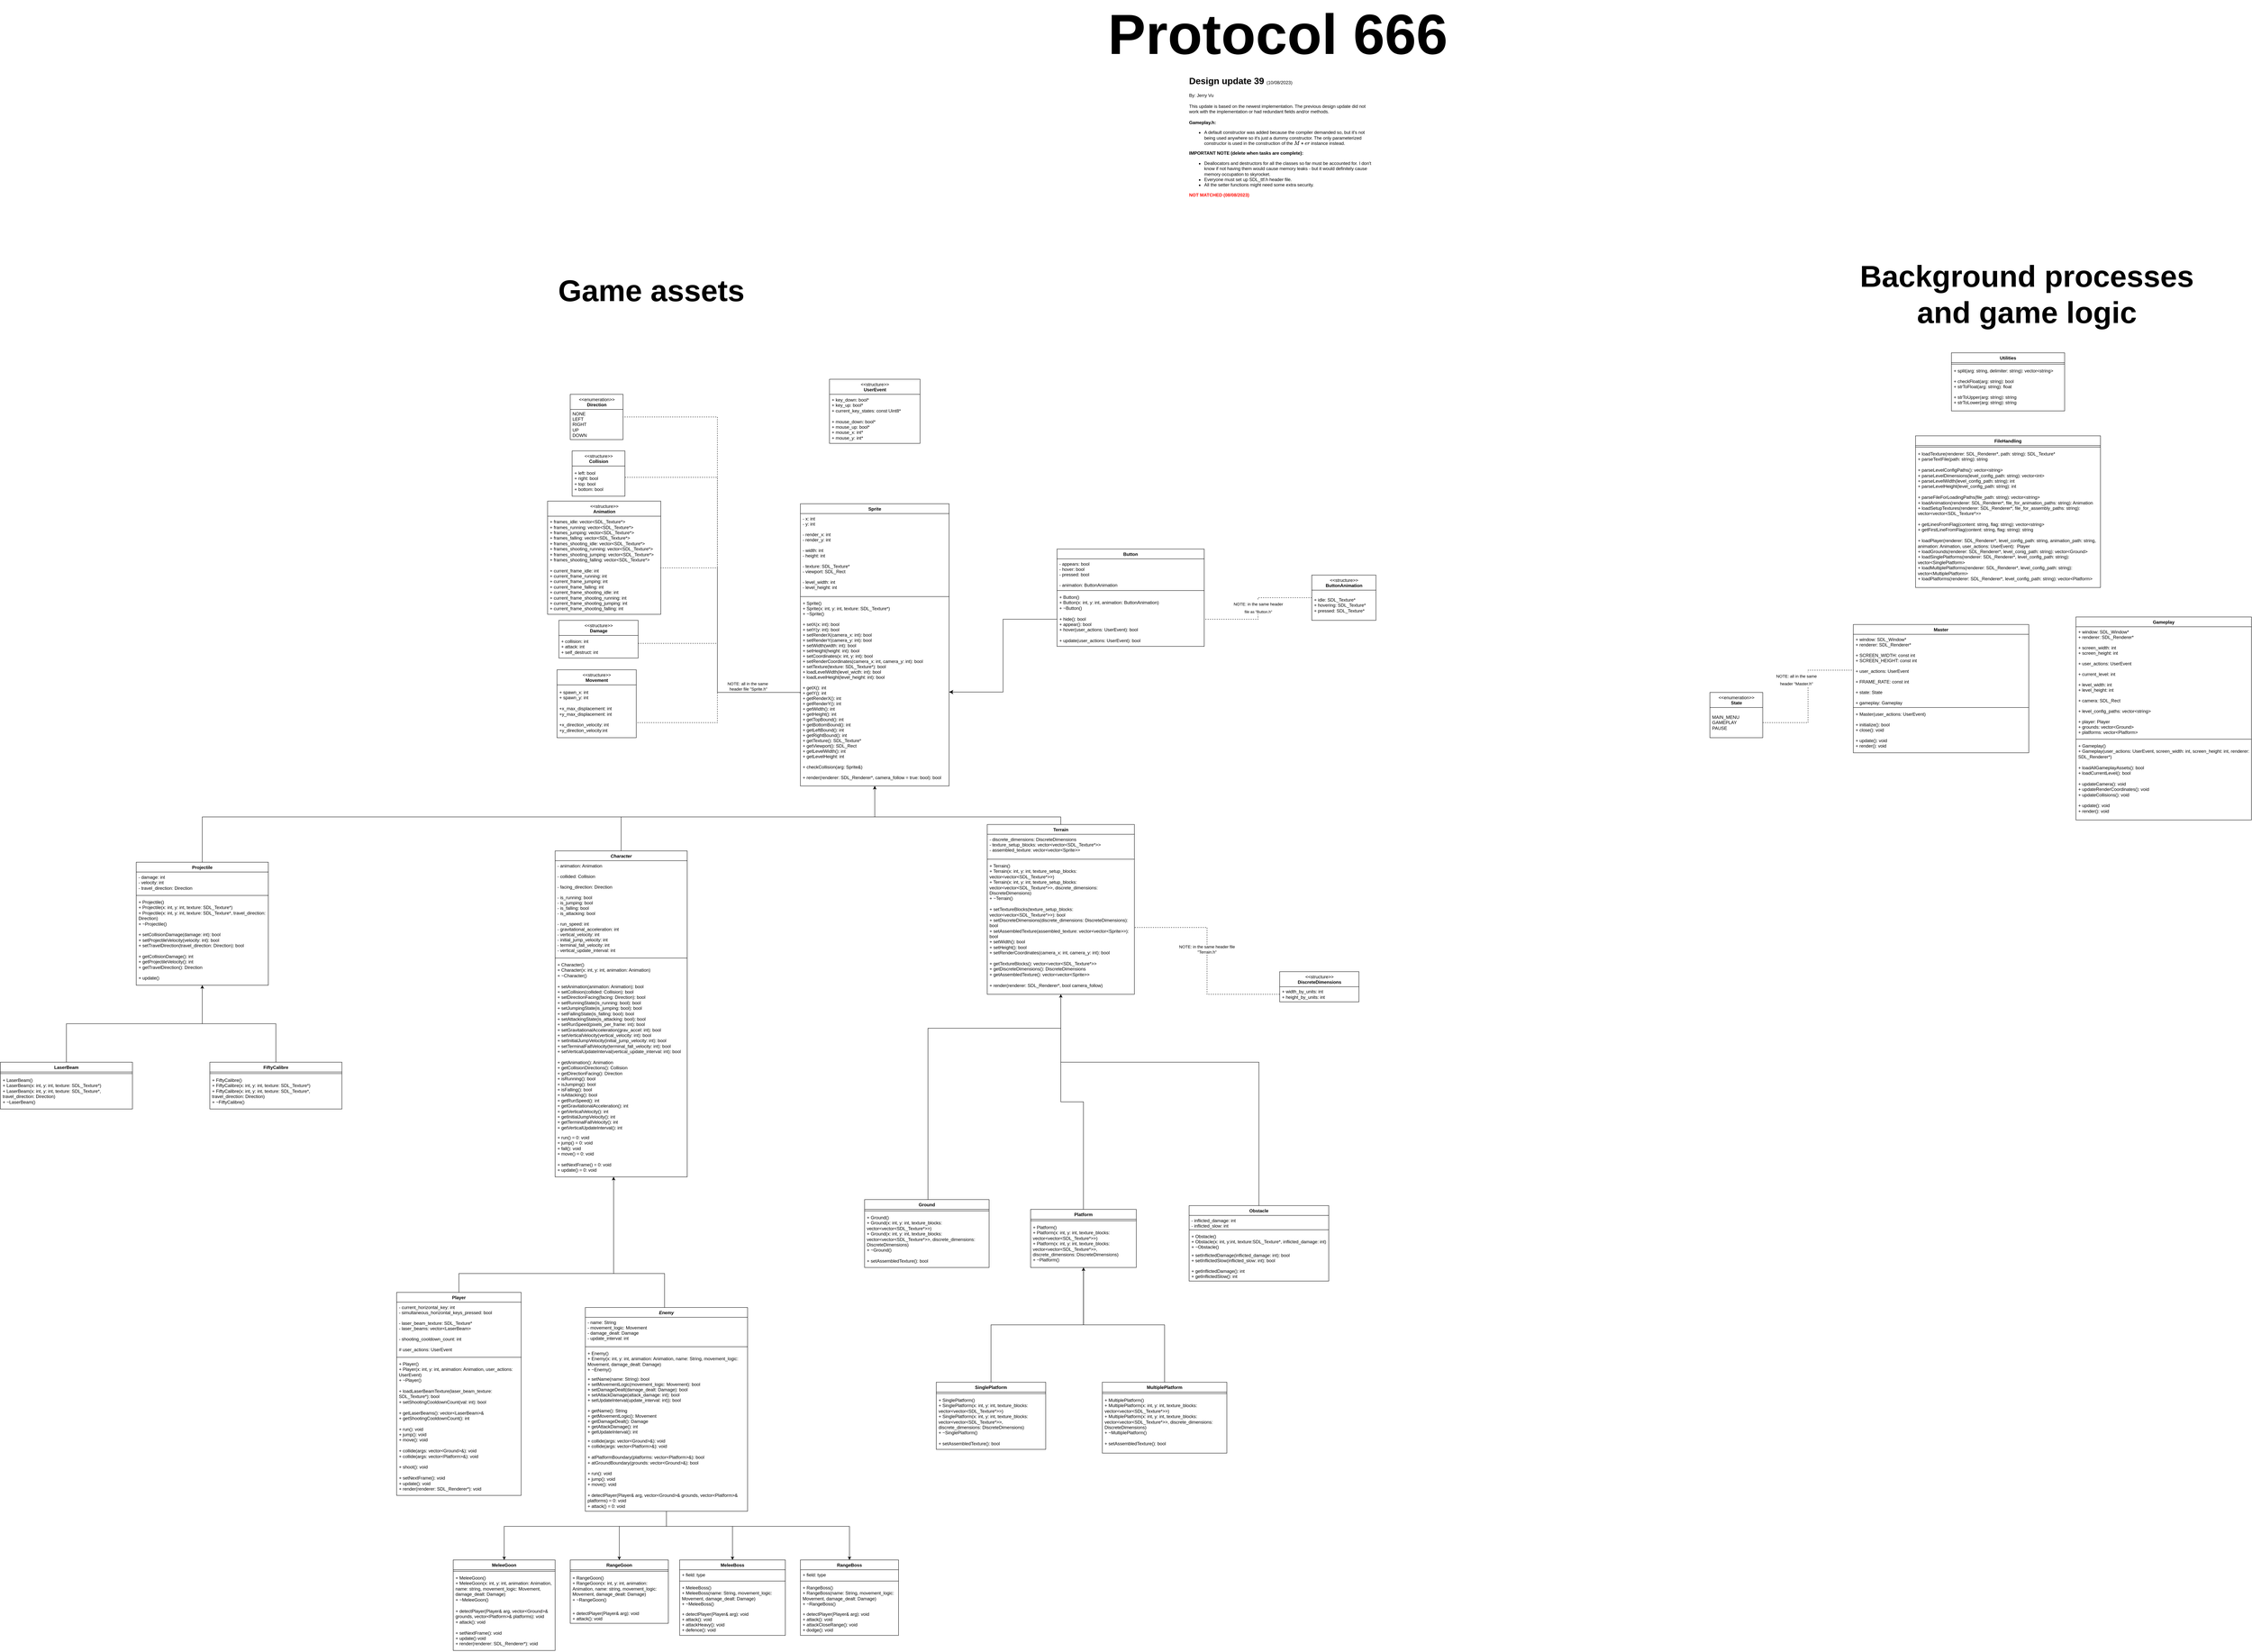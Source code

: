 <mxfile version="21.6.7" type="device">
  <diagram id="c8oBW-qjvavsfD2tW6SP" name="Page-1">
    <mxGraphModel dx="2293" dy="-55" grid="1" gridSize="10" guides="1" tooltips="1" connect="1" arrows="1" fold="1" page="1" pageScale="1" pageWidth="827" pageHeight="1169" math="0" shadow="0">
      <root>
        <mxCell id="0" />
        <mxCell id="1" parent="0" />
        <mxCell id="xrFbDY1ulE0IEn7EpgWR-1" style="edgeStyle=orthogonalEdgeStyle;rounded=0;orthogonalLoop=1;jettySize=auto;html=1;exitX=0.5;exitY=0;exitDx=0;exitDy=0;entryX=0.5;entryY=1;entryDx=0;entryDy=0;" parent="1" source="xrFbDY1ulE0IEn7EpgWR-8" target="xrFbDY1ulE0IEn7EpgWR-3" edge="1">
          <mxGeometry relative="1" as="geometry">
            <Array as="points">
              <mxPoint x="1145" y="3610" />
              <mxPoint x="1817" y="3610" />
            </Array>
          </mxGeometry>
        </mxCell>
        <mxCell id="xrFbDY1ulE0IEn7EpgWR-2" style="edgeStyle=orthogonalEdgeStyle;rounded=0;orthogonalLoop=1;jettySize=auto;html=1;exitX=0.5;exitY=0;exitDx=0;exitDy=0;entryX=0.5;entryY=1;entryDx=0;entryDy=0;" parent="1" source="xrFbDY1ulE0IEn7EpgWR-30" target="xrFbDY1ulE0IEn7EpgWR-3" edge="1">
          <mxGeometry relative="1" as="geometry">
            <Array as="points">
              <mxPoint x="2310" y="3610" />
              <mxPoint x="1817" y="3610" />
            </Array>
          </mxGeometry>
        </mxCell>
        <mxCell id="_eumr9OaMfdWc7wBKZ6G-8" style="edgeStyle=orthogonalEdgeStyle;rounded=0;orthogonalLoop=1;jettySize=auto;html=1;exitX=0.5;exitY=0;exitDx=0;exitDy=0;" parent="1" source="_eumr9OaMfdWc7wBKZ6G-1" target="xrFbDY1ulE0IEn7EpgWR-3" edge="1">
          <mxGeometry relative="1" as="geometry">
            <Array as="points">
              <mxPoint x="35" y="3610" />
              <mxPoint x="1817" y="3610" />
            </Array>
          </mxGeometry>
        </mxCell>
        <mxCell id="xrFbDY1ulE0IEn7EpgWR-3" value="Sprite" style="swimlane;fontStyle=1;align=center;verticalAlign=top;childLayout=stackLayout;horizontal=1;startSize=26;horizontalStack=0;resizeParent=1;resizeParentMax=0;resizeLast=0;collapsible=1;marginBottom=0;" parent="1" vertex="1">
          <mxGeometry x="1620" y="2780" width="394" height="748" as="geometry" />
        </mxCell>
        <mxCell id="xrFbDY1ulE0IEn7EpgWR-4" value="- x: int&#xa;- y: int&#xa;&#xa;- render_x: int&#xa;- render_y: int&#xa;&#xa;- width: int&#xa;- height: int&#xa;&#xa;- texture: SDL_Texture*&#xa;- viewport: SDL_Rect&#xa;&#xa;- level_width: int&#xa;- level_height: int&#xa;" style="text;strokeColor=none;fillColor=none;align=left;verticalAlign=top;spacingLeft=4;spacingRight=4;overflow=hidden;rotatable=0;points=[[0,0.5],[1,0.5]];portConstraint=eastwest;" parent="xrFbDY1ulE0IEn7EpgWR-3" vertex="1">
          <mxGeometry y="26" width="394" height="216" as="geometry" />
        </mxCell>
        <mxCell id="xrFbDY1ulE0IEn7EpgWR-5" value="" style="line;strokeWidth=1;fillColor=none;align=left;verticalAlign=middle;spacingTop=-1;spacingLeft=3;spacingRight=3;rotatable=0;labelPosition=right;points=[];portConstraint=eastwest;strokeColor=inherit;" parent="xrFbDY1ulE0IEn7EpgWR-3" vertex="1">
          <mxGeometry y="242" width="394" height="8" as="geometry" />
        </mxCell>
        <mxCell id="xrFbDY1ulE0IEn7EpgWR-6" value="+ Sprite()&#xa;+ Sprite(x: int, y: int, texture: SDL_Texture*)&#xa;+ ~Sprite()&#xa;&#xa;+ setX(x: int): bool&#xa;+ setY(y: int): bool&#xa;+ setRenderX(camera_x: int): bool&#xa;+ setRenderY(camera_y: int): bool&#xa;+ setWidth(width: int): bool&#xa;+ setHeight(height: int): bool&#xa;+ setCoordinates(x: int, y: int): bool&#xa;+ setRenderCoordinates(camera_x: int, camera_y: int): bool&#xa;+ setTexture(texture: SDL_Texture*): bool&#xa;+ loadLevelWidth(level_wicth: int): bool&#xa;+ loadLevelHeight(level_height: int): bool&#xa;&#xa;+ getX(): int&#xa;+ getY(): int&#xa;+ getRenderX(): int&#xa;+ getRenderY(): int&#xa;+ getWidth(): int&#xa;+ getHeight(): int&#xa;+ getTopBound(): int&#xa;+ getBottomBound(): int&#xa;+ getLeftBound(): int&#xa;+ getRightBound(): int&#xa;+ getTexture(): SDL_Texture*&#xa;+ getViewport(): SDL_Rect&#xa;+ getLevelWidth(): int&#xa;+ getLevelHeight: int&#xa;&#xa;+ checkCollision(arg: Sprite&amp;)&#xa;&#xa;+ render(renderer: SDL_Renderer*, camera_follow = true: bool): bool" style="text;strokeColor=none;fillColor=none;align=left;verticalAlign=top;spacingLeft=4;spacingRight=4;overflow=hidden;rotatable=0;points=[[0,0.5],[1,0.5]];portConstraint=eastwest;" parent="xrFbDY1ulE0IEn7EpgWR-3" vertex="1">
          <mxGeometry y="250" width="394" height="498" as="geometry" />
        </mxCell>
        <mxCell id="xrFbDY1ulE0IEn7EpgWR-7" style="edgeStyle=orthogonalEdgeStyle;rounded=0;orthogonalLoop=1;jettySize=auto;html=1;exitX=0.5;exitY=0;exitDx=0;exitDy=0;" parent="1" source="xrFbDY1ulE0IEn7EpgWR-14" target="xrFbDY1ulE0IEn7EpgWR-8" edge="1">
          <mxGeometry relative="1" as="geometry">
            <Array as="points">
              <mxPoint x="715" y="4820" />
              <mxPoint x="1125" y="4820" />
            </Array>
            <mxPoint x="930" y="4680" as="sourcePoint" />
          </mxGeometry>
        </mxCell>
        <mxCell id="xrFbDY1ulE0IEn7EpgWR-8" value="Character" style="swimlane;fontStyle=3;align=center;verticalAlign=top;childLayout=stackLayout;horizontal=1;startSize=26;horizontalStack=0;resizeParent=1;resizeParentMax=0;resizeLast=0;collapsible=1;marginBottom=0;" parent="1" vertex="1">
          <mxGeometry x="970" y="3700" width="350" height="864" as="geometry" />
        </mxCell>
        <mxCell id="xrFbDY1ulE0IEn7EpgWR-9" value="- animation: Animation&#xa;&#xa;- collided: Collision&#xa;&#xa;- facing_direction: Direction&#xa;&#xa;- is_running: bool&#xa;- is_jumping: bool&#xa;- is_falling: bool&#xa;- is_attacking: bool&#xa;&#xa;- run_speed: int&#xa;- gravitational_acceleration: int&#xa;- vertical_velocity: int&#xa;- initial_jump_velocity: int&#xa;- terminal_fall_velocity: int&#xa;- vertical_update_interval: int&#xa;" style="text;strokeColor=none;fillColor=none;align=left;verticalAlign=top;spacingLeft=4;spacingRight=4;overflow=hidden;rotatable=0;points=[[0,0.5],[1,0.5]];portConstraint=eastwest;" parent="xrFbDY1ulE0IEn7EpgWR-8" vertex="1">
          <mxGeometry y="26" width="350" height="254" as="geometry" />
        </mxCell>
        <mxCell id="xrFbDY1ulE0IEn7EpgWR-10" value="" style="line;strokeWidth=1;fillColor=none;align=left;verticalAlign=middle;spacingTop=-1;spacingLeft=3;spacingRight=3;rotatable=0;labelPosition=right;points=[];portConstraint=eastwest;strokeColor=inherit;" parent="xrFbDY1ulE0IEn7EpgWR-8" vertex="1">
          <mxGeometry y="280" width="350" height="8" as="geometry" />
        </mxCell>
        <mxCell id="xrFbDY1ulE0IEn7EpgWR-11" value="+ Character()&#xa;+ Character(x: int, y: int, animation: Animation)&#xa;+ ~Character()&#xa;&#xa;+ setAnimation(animation: Animation): bool&#xa;+ setCollision(collided: Collision): bool&#xa;+ setDirectionFacing(facing: Direction): bool&#xa;+ setRunningState(is_running: bool): bool&#xa;+ setJumpingState(is_jumping: bool): bool&#xa;+ setFallingState(is_falling: bool): bool&#xa;+ setAttackingState(is_attacking: bool): bool&#xa;+ setRunSpeed(pixels_per_frame: int): bool&#xa;+ setGravitationalAcceleration(grav_accel: int): bool&#xa;+ setVerticalVelocity(vertical_velocity: int): bool&#xa;+ setInitialJumpVelocity(initial_jump_velocity: int): bool&#xa;+ setTerminalFallVelocity(terminal_fall_velocity: int): bool&#xa;+ setVerticalUpdateInterval(vertical_update_interval: int): bool&#xa;&#xa;+ getAnimation(): Animation&#xa;+ getCollisionDirections(): Collision&#xa;+ getDirectionFacing(): Direction&#xa;+ isRunning(): bool&#xa;+ isJumping(): bool&#xa;+ isFalling(): bool&#xa;+ isAttacking(): bool&#xa;+ getRunSpeed(): int&#xa;+ getGravitationalAcceleration(): int&#xa;+ getVerticalVelocity(): int&#xa;+ getInitialJumpVelocity(): int&#xa;+ getTerminalFallVelocity(): int&#xa;+ getVerticalUpdateInterval(): int" style="text;strokeColor=none;fillColor=none;align=left;verticalAlign=top;spacingLeft=4;spacingRight=4;overflow=hidden;rotatable=0;points=[[0,0.5],[1,0.5]];portConstraint=eastwest;whiteSpace=wrap;fontStyle=0" parent="xrFbDY1ulE0IEn7EpgWR-8" vertex="1">
          <mxGeometry y="288" width="350" height="458" as="geometry" />
        </mxCell>
        <mxCell id="xrFbDY1ulE0IEn7EpgWR-12" value="+ run() = 0: void&#xa;+ jump() = 0: void&#xa;+ fall(): void&#xa;+ move() = 0: void&#xa;&#xa;+ setNextFrame() = 0: void&#xa;+ update() = 0: void" style="text;strokeColor=none;fillColor=none;align=left;verticalAlign=top;spacingLeft=4;spacingRight=4;overflow=hidden;rotatable=0;points=[[0,0.5],[1,0.5]];portConstraint=eastwest;whiteSpace=wrap;fontStyle=0" parent="xrFbDY1ulE0IEn7EpgWR-8" vertex="1">
          <mxGeometry y="746" width="350" height="118" as="geometry" />
        </mxCell>
        <mxCell id="xrFbDY1ulE0IEn7EpgWR-13" style="edgeStyle=orthogonalEdgeStyle;rounded=0;orthogonalLoop=1;jettySize=auto;html=1;exitX=0.5;exitY=0;exitDx=0;exitDy=0;" parent="1" source="xrFbDY1ulE0IEn7EpgWR-21" target="xrFbDY1ulE0IEn7EpgWR-8" edge="1">
          <mxGeometry relative="1" as="geometry">
            <Array as="points">
              <mxPoint x="1260" y="4820" />
              <mxPoint x="1125" y="4820" />
            </Array>
          </mxGeometry>
        </mxCell>
        <mxCell id="xrFbDY1ulE0IEn7EpgWR-14" value="Player" style="swimlane;fontStyle=1;align=center;verticalAlign=top;childLayout=stackLayout;horizontal=1;startSize=26;horizontalStack=0;resizeParent=1;resizeParentMax=0;resizeLast=0;collapsible=1;marginBottom=0;whiteSpace=wrap;" parent="1" vertex="1">
          <mxGeometry x="550" y="4870" width="330" height="538" as="geometry" />
        </mxCell>
        <mxCell id="xrFbDY1ulE0IEn7EpgWR-15" value="- current_horizontal_key: int&#xa;- simultaneous_horizontal_keys_pressed: bool&#xa;&#xa;- laser_beam_texture: SDL_Texture*&#xa;- laser_beams: vector&lt;LaserBeam&gt;&#xa;&#xa;- shooting_cooldown_count: int&#xa;&#xa;# user_actions: UserEvent" style="text;strokeColor=none;fillColor=none;align=left;verticalAlign=top;spacingLeft=4;spacingRight=4;overflow=hidden;rotatable=0;points=[[0,0.5],[1,0.5]];portConstraint=eastwest;" parent="xrFbDY1ulE0IEn7EpgWR-14" vertex="1">
          <mxGeometry y="26" width="330" height="142" as="geometry" />
        </mxCell>
        <mxCell id="xrFbDY1ulE0IEn7EpgWR-16" value="" style="line;strokeWidth=1;fillColor=none;align=left;verticalAlign=middle;spacingTop=-1;spacingLeft=3;spacingRight=3;rotatable=0;labelPosition=right;points=[];portConstraint=eastwest;strokeColor=inherit;" parent="xrFbDY1ulE0IEn7EpgWR-14" vertex="1">
          <mxGeometry y="168" width="330" height="8" as="geometry" />
        </mxCell>
        <mxCell id="xrFbDY1ulE0IEn7EpgWR-17" value="+ Player()&#xa;+ Player(x: int, y: int, animation: Animation, user_actions: UserEvent)&#xa;+ ~Player()&#xa;&#xa;+ loadLaserBeamTexture(laser_beam_texture: SDL_Texture*): bool&#xa;+ setShootingCooldownCount(val: int): bool&#xa;&#xa;+ getLaserBeams(): vector&lt;LaserBeam&gt;&amp;&#xa;+ getShootingCooldownCount(): int&#xa;&#xa;+ run(): void&#xa;+ jump(): void&#xa;+ move(): void&#xa;&#xa;+ collide(args: vector&lt;Ground&gt;&amp;): void&#xa;+ collide(args: vector&lt;Platform&gt;&amp;): void&#xa;&#xa;+ shoot(): void&#xa;&#xa;+ setNextFrame(): void&#xa;+ update(): void&#xa;+ render(renderer: SDL_Renderer*): void" style="text;strokeColor=none;fillColor=none;align=left;verticalAlign=top;spacingLeft=4;spacingRight=4;overflow=hidden;rotatable=0;points=[[0,0.5],[1,0.5]];portConstraint=eastwest;whiteSpace=wrap;fontStyle=0" parent="xrFbDY1ulE0IEn7EpgWR-14" vertex="1">
          <mxGeometry y="176" width="330" height="362" as="geometry" />
        </mxCell>
        <mxCell id="_eumr9OaMfdWc7wBKZ6G-63" style="edgeStyle=orthogonalEdgeStyle;rounded=0;orthogonalLoop=1;jettySize=auto;html=1;entryX=0.5;entryY=0;entryDx=0;entryDy=0;endArrow=classic;endFill=1;" parent="1" source="xrFbDY1ulE0IEn7EpgWR-21" target="_eumr9OaMfdWc7wBKZ6G-43" edge="1">
          <mxGeometry relative="1" as="geometry">
            <Array as="points">
              <mxPoint x="1265" y="5490" />
              <mxPoint x="835" y="5490" />
            </Array>
          </mxGeometry>
        </mxCell>
        <mxCell id="_eumr9OaMfdWc7wBKZ6G-64" style="edgeStyle=orthogonalEdgeStyle;rounded=0;orthogonalLoop=1;jettySize=auto;html=1;entryX=0.5;entryY=0;entryDx=0;entryDy=0;endArrow=classic;endFill=1;" parent="1" source="xrFbDY1ulE0IEn7EpgWR-21" target="_eumr9OaMfdWc7wBKZ6G-48" edge="1">
          <mxGeometry relative="1" as="geometry">
            <Array as="points">
              <mxPoint x="1265" y="5490" />
              <mxPoint x="1140" y="5490" />
            </Array>
          </mxGeometry>
        </mxCell>
        <mxCell id="_eumr9OaMfdWc7wBKZ6G-65" style="edgeStyle=orthogonalEdgeStyle;rounded=0;orthogonalLoop=1;jettySize=auto;html=1;entryX=0.5;entryY=0;entryDx=0;entryDy=0;endArrow=classic;endFill=1;" parent="1" source="xrFbDY1ulE0IEn7EpgWR-21" target="_eumr9OaMfdWc7wBKZ6G-53" edge="1">
          <mxGeometry relative="1" as="geometry">
            <Array as="points">
              <mxPoint x="1265" y="5490" />
              <mxPoint x="1440" y="5490" />
            </Array>
          </mxGeometry>
        </mxCell>
        <mxCell id="_eumr9OaMfdWc7wBKZ6G-66" style="edgeStyle=orthogonalEdgeStyle;rounded=0;orthogonalLoop=1;jettySize=auto;html=1;entryX=0.5;entryY=0;entryDx=0;entryDy=0;endArrow=classic;endFill=1;" parent="1" source="xrFbDY1ulE0IEn7EpgWR-21" target="_eumr9OaMfdWc7wBKZ6G-58" edge="1">
          <mxGeometry relative="1" as="geometry">
            <Array as="points">
              <mxPoint x="1265" y="5490" />
              <mxPoint x="1750" y="5490" />
            </Array>
          </mxGeometry>
        </mxCell>
        <mxCell id="xrFbDY1ulE0IEn7EpgWR-21" value="Enemy" style="swimlane;fontStyle=3;align=center;verticalAlign=top;childLayout=stackLayout;horizontal=1;startSize=26;horizontalStack=0;resizeParent=1;resizeParentMax=0;resizeLast=0;collapsible=1;marginBottom=0;" parent="1" vertex="1">
          <mxGeometry x="1050" y="4910" width="430" height="540" as="geometry" />
        </mxCell>
        <mxCell id="xrFbDY1ulE0IEn7EpgWR-22" value="- name: String&#xa;- movement_logic: Movement&#xa;- damage_dealt: Damage&#xa;- update_interval: int" style="text;strokeColor=none;fillColor=none;align=left;verticalAlign=top;spacingLeft=4;spacingRight=4;overflow=hidden;rotatable=0;points=[[0,0.5],[1,0.5]];portConstraint=eastwest;" parent="xrFbDY1ulE0IEn7EpgWR-21" vertex="1">
          <mxGeometry y="26" width="430" height="74" as="geometry" />
        </mxCell>
        <mxCell id="xrFbDY1ulE0IEn7EpgWR-23" value="" style="line;strokeWidth=1;fillColor=none;align=left;verticalAlign=middle;spacingTop=-1;spacingLeft=3;spacingRight=3;rotatable=0;labelPosition=right;points=[];portConstraint=eastwest;strokeColor=inherit;" parent="xrFbDY1ulE0IEn7EpgWR-21" vertex="1">
          <mxGeometry y="100" width="430" height="8" as="geometry" />
        </mxCell>
        <mxCell id="xrFbDY1ulE0IEn7EpgWR-24" value="+ Enemy()&#xa;+ Enemy(x: int, y: int, animation: Animation, name: String, movement_logic: Movement, damage_dealt: Damage)&#xa;+ ~Enemy()" style="text;strokeColor=none;fillColor=none;align=left;verticalAlign=top;spacingLeft=4;spacingRight=4;overflow=hidden;rotatable=0;points=[[0,0.5],[1,0.5]];portConstraint=eastwest;whiteSpace=wrap;" parent="xrFbDY1ulE0IEn7EpgWR-21" vertex="1">
          <mxGeometry y="108" width="430" height="68" as="geometry" />
        </mxCell>
        <mxCell id="xrFbDY1ulE0IEn7EpgWR-26" value="+ setName(name: String): bool&#xa;+ setMovementLogic(movement_logic: Movement): bool&#xa;+ setDamageDealt(damage_dealt: Damage): bool&#xa;+ setAttackDamage(attack_damage: int): bool&#xa;+ setUpdateInterval(update_interval: int)): bool" style="text;strokeColor=none;fillColor=none;align=left;verticalAlign=top;spacingLeft=4;spacingRight=4;overflow=hidden;rotatable=0;points=[[0,0.5],[1,0.5]];portConstraint=eastwest;" parent="xrFbDY1ulE0IEn7EpgWR-21" vertex="1">
          <mxGeometry y="176" width="430" height="84" as="geometry" />
        </mxCell>
        <mxCell id="xrFbDY1ulE0IEn7EpgWR-27" value="+ getName(): String&#xa;+ getMovementLogic(): Movement&#xa;+ getDamageDealt(): Damage&#xa;+ getAttackDamage(): int&#xa;+ getUpdateInterval(): int" style="text;strokeColor=none;fillColor=none;align=left;verticalAlign=top;spacingLeft=4;spacingRight=4;overflow=hidden;rotatable=0;points=[[0,0.5],[1,0.5]];portConstraint=eastwest;" parent="xrFbDY1ulE0IEn7EpgWR-21" vertex="1">
          <mxGeometry y="260" width="430" height="80" as="geometry" />
        </mxCell>
        <mxCell id="xrFbDY1ulE0IEn7EpgWR-25" value="+ collide(args: vector&lt;Ground&gt;&amp;): void&#xa;+ collide(args: vector&lt;Platform&gt;&amp;): void&#xa;&#xa;+ atPlatformBoundary(platforms: vector&lt;Platform&gt;&amp;): bool&#xa;+ atGroundBoundary(grounds: vector&lt;Ground&gt;&amp;): bool&#xa;&#xa;+ run(): void&#xa;+ jump(): void&#xa;+ move(): void&#xa;&#xa;+ detectPlayer(Player&amp; arg, vector&lt;Ground&gt;&amp; grounds, vector&lt;Platform&gt;&amp; platforms) = 0: void&#xa;+ attack() = 0: void" style="text;strokeColor=none;fillColor=none;align=left;verticalAlign=top;spacingLeft=4;spacingRight=4;overflow=hidden;rotatable=0;points=[[0,0.5],[1,0.5]];portConstraint=eastwest;whiteSpace=wrap;" parent="xrFbDY1ulE0IEn7EpgWR-21" vertex="1">
          <mxGeometry y="340" width="430" height="200" as="geometry" />
        </mxCell>
        <mxCell id="xrFbDY1ulE0IEn7EpgWR-28" style="edgeStyle=orthogonalEdgeStyle;rounded=0;orthogonalLoop=1;jettySize=auto;html=1;entryX=0.5;entryY=0;entryDx=0;entryDy=0;endArrow=none;endFill=0;" parent="1" source="xrFbDY1ulE0IEn7EpgWR-30" target="xrFbDY1ulE0IEn7EpgWR-90" edge="1">
          <mxGeometry relative="1" as="geometry">
            <Array as="points">
              <mxPoint x="2310" y="4170" />
              <mxPoint x="1958" y="4170" />
            </Array>
          </mxGeometry>
        </mxCell>
        <mxCell id="xrFbDY1ulE0IEn7EpgWR-29" style="edgeStyle=orthogonalEdgeStyle;rounded=0;orthogonalLoop=1;jettySize=auto;html=1;entryX=0.5;entryY=0;entryDx=0;entryDy=0;endArrow=none;endFill=0;" parent="1" source="xrFbDY1ulE0IEn7EpgWR-30" target="xrFbDY1ulE0IEn7EpgWR-69" edge="1">
          <mxGeometry relative="1" as="geometry" />
        </mxCell>
        <mxCell id="xrFbDY1ulE0IEn7EpgWR-30" value="Terrain" style="swimlane;fontStyle=1;align=center;verticalAlign=top;childLayout=stackLayout;horizontal=1;startSize=26;horizontalStack=0;resizeParent=1;resizeParentMax=0;resizeLast=0;collapsible=1;marginBottom=0;" parent="1" vertex="1">
          <mxGeometry x="2115" y="3630" width="390" height="450" as="geometry" />
        </mxCell>
        <mxCell id="xrFbDY1ulE0IEn7EpgWR-31" value="- discrete_dimensions: DiscreteDimensions&#xa;- texture_setup_blocks: vector&lt;vector&lt;SDL_Texture*&gt;&gt;&#xa;- assembled_texture: vector&lt;vector&lt;Sprite&gt;&gt;&#xa;" style="text;strokeColor=none;fillColor=none;align=left;verticalAlign=top;spacingLeft=4;spacingRight=4;overflow=hidden;rotatable=0;points=[[0,0.5],[1,0.5]];portConstraint=eastwest;" parent="xrFbDY1ulE0IEn7EpgWR-30" vertex="1">
          <mxGeometry y="26" width="390" height="62" as="geometry" />
        </mxCell>
        <mxCell id="xrFbDY1ulE0IEn7EpgWR-32" value="" style="line;strokeWidth=1;fillColor=none;align=left;verticalAlign=middle;spacingTop=-1;spacingLeft=3;spacingRight=3;rotatable=0;labelPosition=right;points=[];portConstraint=eastwest;strokeColor=inherit;" parent="xrFbDY1ulE0IEn7EpgWR-30" vertex="1">
          <mxGeometry y="88" width="390" height="8" as="geometry" />
        </mxCell>
        <mxCell id="xrFbDY1ulE0IEn7EpgWR-33" value="+ Terrain()&#xa;+ Terrain(x: int, y: int, texture_setup_blocks: vector&lt;vector&lt;SDL_Texture*&gt;&gt;)&#xa;+ Terrain(x: int, y: int, texture_setup_blocks: vector&lt;vector&lt;SDL_Texture*&gt;&gt;, discrete_dimensions: DiscreteDimensions)&#xa;+ ~Terrain()&#xa;&#xa;+ setTextureBlocks(texture_setup_blocks: vector&lt;vector&lt;SDL_Texture*&gt;&gt;): bool&#xa;+ setDiscreteDimensions(discrete_dimensions: DiscreteDimensions): bool&#xa;+ setAssembledTexture(assembled_texture: vector&lt;vector&lt;Sprite&gt;&gt;): bool&#xa;+ setWidth(): bool&#xa;+ setHeight(): bool&#xa;+ setRenderCoordinates(camera_x: int, camera_y: int): bool&#xa;&#xa;+ getTextureBlocks(): vector&lt;vector&lt;SDL_Texture*&gt;&gt;&#xa;+ getDiscreteDimensions(): DiscreteDimensions&#xa;+ getAssembledTexture(): vector&lt;vector&lt;Sprite&gt;&gt;&#xa;&#xa;+ render(renderer: SDL_Renderer*, bool camera_follow)&#xa;" style="text;strokeColor=none;fillColor=none;align=left;verticalAlign=top;spacingLeft=4;spacingRight=4;overflow=hidden;rotatable=0;points=[[0,0.5],[1,0.5]];portConstraint=eastwest;whiteSpace=wrap;" parent="xrFbDY1ulE0IEn7EpgWR-30" vertex="1">
          <mxGeometry y="96" width="390" height="354" as="geometry" />
        </mxCell>
        <mxCell id="xrFbDY1ulE0IEn7EpgWR-46" value="FileHandling" style="swimlane;fontStyle=1;align=center;verticalAlign=top;childLayout=stackLayout;horizontal=1;startSize=26;horizontalStack=0;resizeParent=1;resizeParentMax=0;resizeLast=0;collapsible=1;marginBottom=0;whiteSpace=wrap;" parent="1" vertex="1">
          <mxGeometry x="4575" y="2600" width="490" height="402" as="geometry" />
        </mxCell>
        <mxCell id="xrFbDY1ulE0IEn7EpgWR-47" value="" style="line;strokeWidth=1;fillColor=none;align=left;verticalAlign=middle;spacingTop=-1;spacingLeft=3;spacingRight=3;rotatable=0;labelPosition=right;points=[];portConstraint=eastwest;strokeColor=inherit;" parent="xrFbDY1ulE0IEn7EpgWR-46" vertex="1">
          <mxGeometry y="26" width="490" height="8" as="geometry" />
        </mxCell>
        <mxCell id="xrFbDY1ulE0IEn7EpgWR-48" value="+ loadTexture(renderer: SDL_Renderer*, path: string): SDL_Texture*&#xa;+ parseTextFile(path: string): string&#xa;&#xa;+ parseLevelConfigPaths(): vector&lt;string&gt;&#xa;+ parseLevelDimensions(level_config_path: string): vector&lt;int&gt;&#xa;+ parseLevelWidth(level_config_path: string): int&#xa;+ parseLevelHeight(level_config_path: string): int&#xa;&#xa;+ parseFileForLoadingPaths(file_path: string): vector&lt;string&gt;&#xa;+ loadAnimation(renderer: SDL_Renderer*, file_for_animation_paths: string): Animation&#xa;+ loadSetupTextures(renderer: SDL_Renderer*, file_for_assembly_paths: string): vector&lt;vector&lt;SDL_Texture*&gt;&gt;&#xa;&#xa;+ getLinesFromFlag(content: string, flag: string): vector&lt;string&gt;&#xa;+ getFirstLineFromFlag(content: string, flag: string): string&#xa;&#xa;+ loadPlayer(renderer: SDL_Renderer*, level_config_path: string, animation_path: string, animation: Animation, user_actions: UserEvent):  Player&#xa;+ loadGrounds(renderer: SDL_Renderer*, level_conig_path: string): vector&lt;Ground&gt;&#xa;+ loadSinglePlatforms(renderer: SDL_Renderer*, level_config_path: string): vector&lt;SinglePlatform&gt;&#xa;+ loadMultiplePlatforms(renderer: SDL_Renderer*, level_config_path: string): vector&lt;MultiplePlatform&gt;&#xa;+ loadPlatforms(renderer: SDL_Renderer*, level_config_path: string): vector&lt;Platform&gt;" style="text;strokeColor=none;fillColor=none;align=left;verticalAlign=top;spacingLeft=4;spacingRight=4;overflow=hidden;rotatable=0;points=[[0,0.5],[1,0.5]];portConstraint=eastwest;whiteSpace=wrap;" parent="xrFbDY1ulE0IEn7EpgWR-46" vertex="1">
          <mxGeometry y="34" width="490" height="368" as="geometry" />
        </mxCell>
        <mxCell id="xrFbDY1ulE0IEn7EpgWR-49" value="Master" style="swimlane;fontStyle=1;align=center;verticalAlign=top;childLayout=stackLayout;horizontal=1;startSize=26;horizontalStack=0;resizeParent=1;resizeParentMax=0;resizeLast=0;collapsible=1;marginBottom=0;" parent="1" vertex="1">
          <mxGeometry x="4410" y="3100" width="465" height="340" as="geometry" />
        </mxCell>
        <mxCell id="xrFbDY1ulE0IEn7EpgWR-50" value="+ window: SDL_Window*&#xa;+ renderer: SDL_Renderer*&#xa;&#xa;+ SCREEN_WIDTH: const int&#xa;+ SCREEN_HEIGHT: const int&#xa;&#xa;+ user_actions: UserEvent&#xa;&#xa;+ FRAME_RATE: const int&#xa;&#xa;+ state: State&#xa;&#xa;+ gameplay: Gameplay&#xa;" style="text;strokeColor=none;fillColor=none;align=left;verticalAlign=top;spacingLeft=4;spacingRight=4;overflow=hidden;rotatable=0;points=[[0,0.5],[1,0.5]];portConstraint=eastwest;" parent="xrFbDY1ulE0IEn7EpgWR-49" vertex="1">
          <mxGeometry y="26" width="465" height="190" as="geometry" />
        </mxCell>
        <mxCell id="xrFbDY1ulE0IEn7EpgWR-51" value="" style="line;strokeWidth=1;fillColor=none;align=left;verticalAlign=middle;spacingTop=-1;spacingLeft=3;spacingRight=3;rotatable=0;labelPosition=right;points=[];portConstraint=eastwest;strokeColor=inherit;" parent="xrFbDY1ulE0IEn7EpgWR-49" vertex="1">
          <mxGeometry y="216" width="465" height="8" as="geometry" />
        </mxCell>
        <mxCell id="xrFbDY1ulE0IEn7EpgWR-52" value="+ Master(user_actions: UserEvent)&#xa;&#xa;+ initialize(): bool&#xa;+ close(): void&#xa;&#xa;+ update(): void&#xa;+ render(): void" style="text;strokeColor=none;fillColor=none;align=left;verticalAlign=top;spacingLeft=4;spacingRight=4;overflow=hidden;rotatable=0;points=[[0,0.5],[1,0.5]];portConstraint=eastwest;" parent="xrFbDY1ulE0IEn7EpgWR-49" vertex="1">
          <mxGeometry y="224" width="465" height="116" as="geometry" />
        </mxCell>
        <mxCell id="xrFbDY1ulE0IEn7EpgWR-53" value="Utilities" style="swimlane;fontStyle=1;align=center;verticalAlign=top;childLayout=stackLayout;horizontal=1;startSize=26;horizontalStack=0;resizeParent=1;resizeParentMax=0;resizeLast=0;collapsible=1;marginBottom=0;" parent="1" vertex="1">
          <mxGeometry x="4670" y="2380" width="300" height="154" as="geometry" />
        </mxCell>
        <mxCell id="xrFbDY1ulE0IEn7EpgWR-54" value="" style="line;strokeWidth=1;fillColor=none;align=left;verticalAlign=middle;spacingTop=-1;spacingLeft=3;spacingRight=3;rotatable=0;labelPosition=right;points=[];portConstraint=eastwest;strokeColor=inherit;" parent="xrFbDY1ulE0IEn7EpgWR-53" vertex="1">
          <mxGeometry y="26" width="300" height="8" as="geometry" />
        </mxCell>
        <mxCell id="xrFbDY1ulE0IEn7EpgWR-55" value="+ split(arg: string, delimiter: string): vector&lt;string&gt; &#xa;&#xa;+ checkFloat(arg: string): bool&#xa;+ strToFloat(arg: string): float&#xa;&#xa;+ strToUpper(arg: string): string&#xa;+ strToLower(arg: string): string" style="text;strokeColor=none;fillColor=none;align=left;verticalAlign=top;spacingLeft=4;spacingRight=4;overflow=hidden;rotatable=0;points=[[0,0.5],[1,0.5]];portConstraint=eastwest;" parent="xrFbDY1ulE0IEn7EpgWR-53" vertex="1">
          <mxGeometry y="34" width="300" height="120" as="geometry" />
        </mxCell>
        <mxCell id="xrFbDY1ulE0IEn7EpgWR-56" value="&lt;h1&gt;Design update 39&amp;nbsp;&lt;span style=&quot;font-weight: normal;&quot;&gt;&lt;font style=&quot;font-size: 12px;&quot;&gt;(10/08/2023)&lt;/font&gt;&lt;/span&gt;&lt;/h1&gt;&lt;div&gt;&lt;span style=&quot;font-weight: normal;&quot;&gt;&lt;font style=&quot;font-size: 12px;&quot;&gt;By: Jerry Vu&lt;/font&gt;&lt;/span&gt;&lt;/div&gt;&lt;div&gt;&lt;br&gt;&lt;/div&gt;&lt;div&gt;This update is based on the newest implementation. The previous design update did not work with the implementation or had redundant fields and/or methods.&amp;nbsp;&lt;/div&gt;&lt;div&gt;&lt;br&gt;&lt;/div&gt;&lt;div&gt;&lt;div style=&quot;border-color: var(--border-color);&quot;&gt;&lt;div style=&quot;border-color: var(--border-color);&quot;&gt;&lt;b style=&quot;border-color: var(--border-color);&quot;&gt;Gameplay.h:&lt;/b&gt;&lt;/div&gt;&lt;/div&gt;&lt;div style=&quot;border-color: var(--border-color);&quot;&gt;&lt;ul style=&quot;border-color: var(--border-color);&quot;&gt;&lt;li style=&quot;border-color: var(--border-color);&quot;&gt;A default constructor was added because the compiler demanded so, but it&#39;s not being used anywhere so it&#39;s just a dummy constructor. The only parameterized constructor is used in the construction of the `Master` instance instead.&lt;/li&gt;&lt;/ul&gt;&lt;/div&gt;&lt;/div&gt;&lt;div&gt;&lt;b style=&quot;background-color: initial;&quot;&gt;IMPORTANT NOTE (delete when tasks are complete):&lt;/b&gt;&lt;br&gt;&lt;/div&gt;&lt;div&gt;&lt;ul&gt;&lt;li&gt;Deallocators and destructors for all the classes so far must be accounted for. I don&#39;t know if not having them would cause memory leaks - but it would definitely cause memory occupation to skyrocket.&lt;/li&gt;&lt;li&gt;Everyone must set up SDL_ttf.h header file.&lt;/li&gt;&lt;li&gt;All the setter functions might need some extra security.&lt;/li&gt;&lt;/ul&gt;&lt;div&gt;&lt;font color=&quot;#ff0b03&quot;&gt;&lt;b&gt;NOT MATCHED (08/08/2023)&lt;/b&gt;&lt;/font&gt;&lt;/div&gt;&lt;b&gt;&lt;/b&gt;&lt;/div&gt;" style="text;html=1;strokeColor=none;fillColor=none;spacing=5;spacingTop=-20;whiteSpace=wrap;overflow=hidden;rounded=0;" parent="1" vertex="1">
          <mxGeometry x="2645" y="1640" width="500" height="450" as="geometry" />
        </mxCell>
        <mxCell id="xrFbDY1ulE0IEn7EpgWR-57" value="&amp;lt;&amp;lt;enumeration&amp;gt;&amp;gt;&lt;br&gt;&lt;b&gt;Direction&lt;/b&gt;" style="swimlane;fontStyle=0;align=center;verticalAlign=top;childLayout=stackLayout;horizontal=1;startSize=40;horizontalStack=0;resizeParent=1;resizeParentMax=0;resizeLast=0;collapsible=0;marginBottom=0;html=1;" parent="1" vertex="1">
          <mxGeometry x="1010" y="2490" width="140" height="120" as="geometry" />
        </mxCell>
        <mxCell id="xrFbDY1ulE0IEn7EpgWR-58" value="NONE&lt;br&gt;LEFT&amp;nbsp;&lt;br&gt;RIGHT&lt;br&gt;UP&lt;br&gt;DOWN" style="text;html=1;strokeColor=none;fillColor=none;align=left;verticalAlign=middle;spacingLeft=4;spacingRight=4;overflow=hidden;rotatable=0;points=[[0,0.5],[1,0.5]];portConstraint=eastwest;" parent="xrFbDY1ulE0IEn7EpgWR-57" vertex="1">
          <mxGeometry y="40" width="140" height="80" as="geometry" />
        </mxCell>
        <mxCell id="xrFbDY1ulE0IEn7EpgWR-59" value="&amp;lt;&amp;lt;structure&amp;gt;&amp;gt;&lt;br&gt;&lt;b&gt;UserEvent&lt;/b&gt;" style="swimlane;fontStyle=0;align=center;verticalAlign=top;childLayout=stackLayout;horizontal=1;startSize=40;horizontalStack=0;resizeParent=1;resizeParentMax=0;resizeLast=0;collapsible=0;marginBottom=0;html=1;" parent="1" vertex="1">
          <mxGeometry x="1697" y="2450" width="240" height="170" as="geometry" />
        </mxCell>
        <mxCell id="xrFbDY1ulE0IEn7EpgWR-60" value="+ key_down: bool*&lt;br&gt;+ key_up: bool*&lt;br&gt;+ current_key_states: const Uint8*&lt;br&gt;&lt;br&gt;+ mouse_down: bool*&lt;br&gt;+ mouse_up: bool*&lt;br&gt;+ mouse_x: int*&lt;br&gt;+ mouse_y: int*" style="text;html=1;strokeColor=none;fillColor=none;align=left;verticalAlign=middle;spacingLeft=4;spacingRight=4;overflow=hidden;rotatable=0;points=[[0,0.5],[1,0.5]];portConstraint=eastwest;" parent="xrFbDY1ulE0IEn7EpgWR-59" vertex="1">
          <mxGeometry y="40" width="240" height="130" as="geometry" />
        </mxCell>
        <mxCell id="xrFbDY1ulE0IEn7EpgWR-61" value="&amp;lt;&amp;lt;structure&amp;gt;&amp;gt;&lt;br&gt;&lt;b&gt;Animation&lt;/b&gt;" style="swimlane;fontStyle=0;align=center;verticalAlign=top;childLayout=stackLayout;horizontal=1;startSize=40;horizontalStack=0;resizeParent=1;resizeParentMax=0;resizeLast=0;collapsible=0;marginBottom=0;html=1;" parent="1" vertex="1">
          <mxGeometry x="950" y="2773" width="300" height="300" as="geometry" />
        </mxCell>
        <mxCell id="xrFbDY1ulE0IEn7EpgWR-62" value="+ frames_idle: vector&amp;lt;SDL_Texture*&amp;gt;&lt;br&gt;+ frames_running: vector&amp;lt;SDL_Texture*&amp;gt;&lt;br&gt;+ frames_jumping: vector&amp;lt;SDL_Texture*&amp;gt;&lt;br&gt;+ frames_falling: vector&amp;lt;SDL_Texture*&amp;gt;&lt;br&gt;+ frames_shooting_idle: vector&amp;lt;SDL_Texture*&amp;gt;&lt;br&gt;+ frames_shooting_running: vector&amp;lt;SDL_Texture*&amp;gt;&lt;br&gt;+ frames_shooting_jumping: vector&amp;lt;SDL_Texture*&amp;gt;&lt;br&gt;+ frames_shooting_falling: vector&amp;lt;SDL_Texture*&amp;gt;&lt;br&gt;&lt;br&gt;+ current_frame_idle: int&lt;br&gt;+ current_frame_running: int&lt;br&gt;+ current_frame_jumping: int&lt;br&gt;+ current_frame_falling: int&lt;br&gt;+ current_frame_shooting_idle: int&lt;br&gt;+ current_frame_shooting_running: int&lt;br&gt;+ current_frame_shooting_jumping: int&lt;br&gt;+ current_frame_shooting_falling: int" style="text;html=1;strokeColor=none;fillColor=none;align=left;verticalAlign=middle;spacingLeft=4;spacingRight=4;overflow=hidden;rotatable=0;points=[[0,0.5],[1,0.5]];portConstraint=eastwest;" parent="xrFbDY1ulE0IEn7EpgWR-61" vertex="1">
          <mxGeometry y="40" width="300" height="260" as="geometry" />
        </mxCell>
        <mxCell id="xrFbDY1ulE0IEn7EpgWR-63" value="&amp;lt;&amp;lt;structure&amp;gt;&amp;gt;&lt;br&gt;&lt;b&gt;Collision&lt;/b&gt;" style="swimlane;fontStyle=0;align=center;verticalAlign=top;childLayout=stackLayout;horizontal=1;startSize=40;horizontalStack=0;resizeParent=1;resizeParentMax=0;resizeLast=0;collapsible=0;marginBottom=0;html=1;" parent="1" vertex="1">
          <mxGeometry x="1015" y="2640" width="140" height="120" as="geometry" />
        </mxCell>
        <mxCell id="xrFbDY1ulE0IEn7EpgWR-64" value="+ left: bool&lt;br&gt;+ right: bool&lt;br&gt;+ top: bool&lt;br style=&quot;border-color: var(--border-color);&quot;&gt;+ bottom: bool" style="text;html=1;strokeColor=none;fillColor=none;align=left;verticalAlign=middle;spacingLeft=4;spacingRight=4;overflow=hidden;rotatable=0;points=[[0,0.5],[1,0.5]];portConstraint=eastwest;" parent="xrFbDY1ulE0IEn7EpgWR-63" vertex="1">
          <mxGeometry y="40" width="140" height="80" as="geometry" />
        </mxCell>
        <mxCell id="xrFbDY1ulE0IEn7EpgWR-65" style="edgeStyle=orthogonalEdgeStyle;rounded=0;orthogonalLoop=1;jettySize=auto;html=1;exitX=1;exitY=0.5;exitDx=0;exitDy=0;entryX=0;entryY=0.5;entryDx=0;entryDy=0;dashed=1;endArrow=none;endFill=0;" parent="1" source="xrFbDY1ulE0IEn7EpgWR-62" target="xrFbDY1ulE0IEn7EpgWR-6" edge="1">
          <mxGeometry relative="1" as="geometry">
            <Array as="points">
              <mxPoint x="1400" y="2950" />
              <mxPoint x="1400" y="3280" />
              <mxPoint x="1620" y="3280" />
            </Array>
          </mxGeometry>
        </mxCell>
        <mxCell id="xrFbDY1ulE0IEn7EpgWR-66" style="edgeStyle=orthogonalEdgeStyle;rounded=0;orthogonalLoop=1;jettySize=auto;html=1;entryX=0;entryY=0.5;entryDx=0;entryDy=0;dashed=1;endArrow=none;endFill=0;" parent="1" source="xrFbDY1ulE0IEn7EpgWR-64" target="xrFbDY1ulE0IEn7EpgWR-6" edge="1">
          <mxGeometry relative="1" as="geometry">
            <Array as="points">
              <mxPoint x="1400" y="2710" />
              <mxPoint x="1400" y="3280" />
              <mxPoint x="1620" y="3280" />
            </Array>
          </mxGeometry>
        </mxCell>
        <mxCell id="xrFbDY1ulE0IEn7EpgWR-67" style="edgeStyle=orthogonalEdgeStyle;rounded=0;orthogonalLoop=1;jettySize=auto;html=1;entryX=0;entryY=0.5;entryDx=0;entryDy=0;endArrow=none;endFill=0;dashed=1;exitX=1;exitY=0.5;exitDx=0;exitDy=0;" parent="1" source="xrFbDY1ulE0IEn7EpgWR-58" edge="1">
          <mxGeometry relative="1" as="geometry">
            <mxPoint x="1175" y="2852" as="sourcePoint" />
            <mxPoint x="1620" y="3264" as="targetPoint" />
            <Array as="points">
              <mxPoint x="1400" y="2550" />
              <mxPoint x="1400" y="3280" />
              <mxPoint x="1620" y="3280" />
            </Array>
          </mxGeometry>
        </mxCell>
        <mxCell id="xrFbDY1ulE0IEn7EpgWR-68" value="NOTE: all in the same&lt;br&gt;&amp;nbsp;header file &quot;Sprite.h&quot;" style="edgeLabel;html=1;align=center;verticalAlign=middle;resizable=0;points=[];" parent="xrFbDY1ulE0IEn7EpgWR-67" vertex="1" connectable="0">
          <mxGeometry x="0.823" y="-2" relative="1" as="geometry">
            <mxPoint x="-47" y="-18" as="offset" />
          </mxGeometry>
        </mxCell>
        <mxCell id="xrFbDY1ulE0IEn7EpgWR-69" value="Platform&#xa;" style="swimlane;fontStyle=1;align=center;verticalAlign=top;childLayout=stackLayout;horizontal=1;startSize=26;horizontalStack=0;resizeParent=1;resizeParentMax=0;resizeLast=0;collapsible=1;marginBottom=0;" parent="1" vertex="1">
          <mxGeometry x="2230" y="4650" width="280" height="154" as="geometry" />
        </mxCell>
        <mxCell id="xrFbDY1ulE0IEn7EpgWR-71" value="" style="line;strokeWidth=1;fillColor=none;align=left;verticalAlign=middle;spacingTop=-1;spacingLeft=3;spacingRight=3;rotatable=0;labelPosition=right;points=[];portConstraint=eastwest;strokeColor=inherit;" parent="xrFbDY1ulE0IEn7EpgWR-69" vertex="1">
          <mxGeometry y="26" width="280" height="8" as="geometry" />
        </mxCell>
        <mxCell id="xrFbDY1ulE0IEn7EpgWR-72" value="+ Platform()&#xa;+ Platform(x: int, y: int, texture_blocks: vector&lt;vector&lt;SDL_Texture*&gt;&gt;)&#xa;+ Platform(x: int, y: int, texture_blocks: vector&lt;vector&lt;SDL_Texture*&gt;&gt;, discrete_dimensions: DiscreteDimensions)&#xa;+ ~Platform()" style="text;strokeColor=none;fillColor=none;align=left;verticalAlign=top;spacingLeft=4;spacingRight=4;overflow=hidden;rotatable=0;points=[[0,0.5],[1,0.5]];portConstraint=eastwest;whiteSpace=wrap;" parent="xrFbDY1ulE0IEn7EpgWR-69" vertex="1">
          <mxGeometry y="34" width="280" height="120" as="geometry" />
        </mxCell>
        <mxCell id="xrFbDY1ulE0IEn7EpgWR-73" value="SinglePlatform" style="swimlane;fontStyle=1;align=center;verticalAlign=top;childLayout=stackLayout;horizontal=1;startSize=26;horizontalStack=0;resizeParent=1;resizeParentMax=0;resizeLast=0;collapsible=1;marginBottom=0;" parent="1" vertex="1">
          <mxGeometry x="1980" y="5108" width="290" height="178" as="geometry" />
        </mxCell>
        <mxCell id="xrFbDY1ulE0IEn7EpgWR-75" value="" style="line;strokeWidth=1;fillColor=none;align=left;verticalAlign=middle;spacingTop=-1;spacingLeft=3;spacingRight=3;rotatable=0;labelPosition=right;points=[];portConstraint=eastwest;strokeColor=inherit;" parent="xrFbDY1ulE0IEn7EpgWR-73" vertex="1">
          <mxGeometry y="26" width="290" height="8" as="geometry" />
        </mxCell>
        <mxCell id="xrFbDY1ulE0IEn7EpgWR-76" value="+ SinglePlatform()&#xa;+ SinglePlatform(x: int, y: int, texture_blocks: vector&lt;vector&lt;SDL_Texture*&gt;&gt;)&#xa;+ SinglePlatform(x: int, y: int, texture_blocks: vector&lt;vector&lt;SDL_Texture*&gt;&gt;, discrete_dimensions: DiscreteDimensions)&#xa;+ ~SinglePlatform()&#xa;&#xa;+ setAssembledTexture(): bool&#xa;&#xa;" style="text;strokeColor=none;fillColor=none;align=left;verticalAlign=top;spacingLeft=4;spacingRight=4;overflow=hidden;rotatable=0;points=[[0,0.5],[1,0.5]];portConstraint=eastwest;whiteSpace=wrap;" parent="xrFbDY1ulE0IEn7EpgWR-73" vertex="1">
          <mxGeometry y="34" width="290" height="144" as="geometry" />
        </mxCell>
        <mxCell id="xrFbDY1ulE0IEn7EpgWR-77" value="MultiplePlatform" style="swimlane;fontStyle=1;align=center;verticalAlign=top;childLayout=stackLayout;horizontal=1;startSize=26;horizontalStack=0;resizeParent=1;resizeParentMax=0;resizeLast=0;collapsible=1;marginBottom=0;" parent="1" vertex="1">
          <mxGeometry x="2420" y="5108" width="330" height="188" as="geometry" />
        </mxCell>
        <mxCell id="xrFbDY1ulE0IEn7EpgWR-79" value="" style="line;strokeWidth=1;fillColor=none;align=left;verticalAlign=middle;spacingTop=-1;spacingLeft=3;spacingRight=3;rotatable=0;labelPosition=right;points=[];portConstraint=eastwest;strokeColor=inherit;" parent="xrFbDY1ulE0IEn7EpgWR-77" vertex="1">
          <mxGeometry y="26" width="330" height="8" as="geometry" />
        </mxCell>
        <mxCell id="xrFbDY1ulE0IEn7EpgWR-80" value="+ MultiplePlatform()&#xa;+ MultiplePlatform(x: int, y: int, texture_blocks: vector&lt;vector&lt;SDL_Texture*&gt;&gt;)&#xa;+ MultiplePlatform(x: int, y: int, texture_blocks: vector&lt;vector&lt;SDL_Texture*&gt;&gt;, discrete_dimensions: DiscreteDimensions)&#xa;+ ~MultiplePlatform()&#xa;&#xa;+ setAssembledTexture(): bool&#xa;&#xa;" style="text;strokeColor=none;fillColor=none;align=left;verticalAlign=top;spacingLeft=4;spacingRight=4;overflow=hidden;rotatable=0;points=[[0,0.5],[1,0.5]];portConstraint=eastwest;whiteSpace=wrap;" parent="xrFbDY1ulE0IEn7EpgWR-77" vertex="1">
          <mxGeometry y="34" width="330" height="154" as="geometry" />
        </mxCell>
        <mxCell id="xrFbDY1ulE0IEn7EpgWR-81" style="edgeStyle=orthogonalEdgeStyle;rounded=0;orthogonalLoop=1;jettySize=auto;html=1;exitX=0.5;exitY=0;exitDx=0;exitDy=0;entryX=0.5;entryY=1;entryDx=0;entryDy=0;" parent="1" source="xrFbDY1ulE0IEn7EpgWR-73" target="xrFbDY1ulE0IEn7EpgWR-69" edge="1">
          <mxGeometry relative="1" as="geometry">
            <mxPoint x="2105" y="5126" as="sourcePoint" />
            <mxPoint x="2345" y="4968" as="targetPoint" />
          </mxGeometry>
        </mxCell>
        <mxCell id="xrFbDY1ulE0IEn7EpgWR-82" style="edgeStyle=orthogonalEdgeStyle;rounded=0;orthogonalLoop=1;jettySize=auto;html=1;exitX=0.5;exitY=0;exitDx=0;exitDy=0;entryX=0.501;entryY=1.002;entryDx=0;entryDy=0;entryPerimeter=0;" parent="1" source="xrFbDY1ulE0IEn7EpgWR-77" target="xrFbDY1ulE0IEn7EpgWR-72" edge="1">
          <mxGeometry relative="1" as="geometry">
            <mxPoint x="2120" y="5028" as="sourcePoint" />
            <mxPoint x="2365" y="4968" as="targetPoint" />
          </mxGeometry>
        </mxCell>
        <mxCell id="xrFbDY1ulE0IEn7EpgWR-83" value="Obstacle" style="swimlane;fontStyle=1;align=center;verticalAlign=top;childLayout=stackLayout;horizontal=1;startSize=26;horizontalStack=0;resizeParent=1;resizeParentMax=0;resizeLast=0;collapsible=1;marginBottom=0;" parent="1" vertex="1">
          <mxGeometry x="2650" y="4640" width="370" height="200" as="geometry" />
        </mxCell>
        <mxCell id="xrFbDY1ulE0IEn7EpgWR-84" value="- inflicted_damage: int&#xa;- inflicted_slow: int" style="text;strokeColor=none;fillColor=none;align=left;verticalAlign=top;spacingLeft=4;spacingRight=4;overflow=hidden;rotatable=0;points=[[0,0.5],[1,0.5]];portConstraint=eastwest;" parent="xrFbDY1ulE0IEn7EpgWR-83" vertex="1">
          <mxGeometry y="26" width="370" height="34" as="geometry" />
        </mxCell>
        <mxCell id="xrFbDY1ulE0IEn7EpgWR-85" value="" style="line;strokeWidth=1;fillColor=none;align=left;verticalAlign=middle;spacingTop=-1;spacingLeft=3;spacingRight=3;rotatable=0;labelPosition=right;points=[];portConstraint=eastwest;strokeColor=inherit;" parent="xrFbDY1ulE0IEn7EpgWR-83" vertex="1">
          <mxGeometry y="60" width="370" height="8" as="geometry" />
        </mxCell>
        <mxCell id="xrFbDY1ulE0IEn7EpgWR-86" value="+ Obstacle()&#xa;+ Obstacle(x: int, y:int, texture:SDL_Texture*, inflicted_damage: int)&#xa;+ ~Obstacle()" style="text;strokeColor=none;fillColor=none;align=left;verticalAlign=top;spacingLeft=4;spacingRight=4;overflow=hidden;rotatable=0;points=[[0,0.5],[1,0.5]];portConstraint=eastwest;" parent="xrFbDY1ulE0IEn7EpgWR-83" vertex="1">
          <mxGeometry y="68" width="370" height="50" as="geometry" />
        </mxCell>
        <mxCell id="xrFbDY1ulE0IEn7EpgWR-87" value="+ setInflictedDamage(inflicted_damage: int): bool&#xa;+ setInflictedSlow(inflicted_slow: int): bool" style="text;strokeColor=none;fillColor=none;align=left;verticalAlign=top;spacingLeft=4;spacingRight=4;overflow=hidden;rotatable=0;points=[[0,0.5],[1,0.5]];portConstraint=eastwest;" parent="xrFbDY1ulE0IEn7EpgWR-83" vertex="1">
          <mxGeometry y="118" width="370" height="42" as="geometry" />
        </mxCell>
        <mxCell id="xrFbDY1ulE0IEn7EpgWR-88" value="+ getInflictedDamage(): int&#xa;+ getInflictedSlow(): int" style="text;strokeColor=none;fillColor=none;align=left;verticalAlign=top;spacingLeft=4;spacingRight=4;overflow=hidden;rotatable=0;points=[[0,0.5],[1,0.5]];portConstraint=eastwest;" parent="xrFbDY1ulE0IEn7EpgWR-83" vertex="1">
          <mxGeometry y="160" width="370" height="40" as="geometry" />
        </mxCell>
        <mxCell id="xrFbDY1ulE0IEn7EpgWR-89" style="edgeStyle=orthogonalEdgeStyle;rounded=0;orthogonalLoop=1;jettySize=auto;html=1;exitX=0.5;exitY=0;exitDx=0;exitDy=0;entryX=0.5;entryY=1;entryDx=0;entryDy=0;" parent="1" source="xrFbDY1ulE0IEn7EpgWR-83" target="xrFbDY1ulE0IEn7EpgWR-30" edge="1">
          <mxGeometry relative="1" as="geometry">
            <mxPoint x="2234" y="4312" as="sourcePoint" />
            <mxPoint x="2300" y="4230" as="targetPoint" />
            <Array as="points">
              <mxPoint x="2729" y="4260" />
              <mxPoint x="2300" y="4260" />
            </Array>
          </mxGeometry>
        </mxCell>
        <mxCell id="xrFbDY1ulE0IEn7EpgWR-90" value="Ground" style="swimlane;fontStyle=1;align=center;verticalAlign=top;childLayout=stackLayout;horizontal=1;startSize=26;horizontalStack=0;resizeParent=1;resizeParentMax=0;resizeLast=0;collapsible=1;marginBottom=0;whiteSpace=wrap;" parent="1" vertex="1">
          <mxGeometry x="1790" y="4624" width="330" height="180" as="geometry" />
        </mxCell>
        <mxCell id="xrFbDY1ulE0IEn7EpgWR-91" value="" style="line;strokeWidth=1;fillColor=none;align=left;verticalAlign=middle;spacingTop=-1;spacingLeft=3;spacingRight=3;rotatable=0;labelPosition=right;points=[];portConstraint=eastwest;strokeColor=inherit;" parent="xrFbDY1ulE0IEn7EpgWR-90" vertex="1">
          <mxGeometry y="26" width="330" height="8" as="geometry" />
        </mxCell>
        <mxCell id="xrFbDY1ulE0IEn7EpgWR-92" value="+ Ground()&#xa;+ Ground(x: int, y: int, texture_blocks: vector&lt;vector&lt;SDL_Texture*&gt;&gt;)&#xa;+ Ground(x: int, y: int, texture_blocks: vector&lt;vector&lt;SDL_Texture*&gt;&gt;, discrete_dimensions: DiscreteDimensions)&#xa;+ ~Ground()&#xa;&#xa;+ setAssembledTexture(): bool" style="text;strokeColor=none;fillColor=none;align=left;verticalAlign=top;spacingLeft=4;spacingRight=4;overflow=hidden;rotatable=0;points=[[0,0.5],[1,0.5]];portConstraint=eastwest;whiteSpace=wrap;" parent="xrFbDY1ulE0IEn7EpgWR-90" vertex="1">
          <mxGeometry y="34" width="330" height="146" as="geometry" />
        </mxCell>
        <mxCell id="xrFbDY1ulE0IEn7EpgWR-93" value="&amp;lt;&amp;lt;structure&amp;gt;&amp;gt;&lt;br&gt;&lt;b&gt;Movement&lt;/b&gt;" style="swimlane;fontStyle=0;align=center;verticalAlign=top;childLayout=stackLayout;horizontal=1;startSize=40;horizontalStack=0;resizeParent=1;resizeParentMax=0;resizeLast=0;collapsible=0;marginBottom=0;html=1;" parent="1" vertex="1">
          <mxGeometry x="975" y="3220" width="210" height="180" as="geometry" />
        </mxCell>
        <mxCell id="xrFbDY1ulE0IEn7EpgWR-94" value="+ spawn_x: int&lt;br&gt;+ spawn_y: int&lt;br&gt;&lt;br&gt;+x_max_displacement: int&lt;br&gt;+y_max_displacement: int&lt;br&gt;&lt;br&gt;+x_direction_velocity: int&lt;br&gt;+y_direction_velocity:int" style="text;html=1;strokeColor=none;fillColor=none;align=left;verticalAlign=middle;spacingLeft=4;spacingRight=4;overflow=hidden;rotatable=0;points=[[0,0.5],[1,0.5]];portConstraint=eastwest;" parent="xrFbDY1ulE0IEn7EpgWR-93" vertex="1">
          <mxGeometry y="40" width="210" height="140" as="geometry" />
        </mxCell>
        <mxCell id="xrFbDY1ulE0IEn7EpgWR-95" style="edgeStyle=orthogonalEdgeStyle;rounded=0;orthogonalLoop=1;jettySize=auto;html=1;endArrow=none;endFill=0;dashed=1;exitX=0;exitY=0.5;exitDx=0;exitDy=0;" parent="1" target="xrFbDY1ulE0IEn7EpgWR-93" edge="1">
          <mxGeometry relative="1" as="geometry">
            <mxPoint x="1619.0" y="3282" as="sourcePoint" />
            <mxPoint x="1180" y="2680" as="targetPoint" />
            <Array as="points">
              <mxPoint x="1619" y="3280" />
              <mxPoint x="1400" y="3280" />
              <mxPoint x="1400" y="3360" />
            </Array>
          </mxGeometry>
        </mxCell>
        <mxCell id="xrFbDY1ulE0IEn7EpgWR-96" value="&amp;lt;&amp;lt;structure&amp;gt;&amp;gt;&lt;br&gt;&lt;b&gt;Damage&lt;/b&gt;" style="swimlane;fontStyle=0;align=center;verticalAlign=top;childLayout=stackLayout;horizontal=1;startSize=40;horizontalStack=0;resizeParent=1;resizeParentMax=0;resizeLast=0;collapsible=0;marginBottom=0;html=1;" parent="1" vertex="1">
          <mxGeometry x="980" y="3089" width="210" height="100" as="geometry" />
        </mxCell>
        <mxCell id="xrFbDY1ulE0IEn7EpgWR-97" value="+ collision: int&lt;br&gt;+ attack: int&lt;br&gt;+ self_destruct: int" style="text;html=1;strokeColor=none;fillColor=none;align=left;verticalAlign=middle;spacingLeft=4;spacingRight=4;overflow=hidden;rotatable=0;points=[[0,0.5],[1,0.5]];portConstraint=eastwest;" parent="xrFbDY1ulE0IEn7EpgWR-96" vertex="1">
          <mxGeometry y="40" width="210" height="60" as="geometry" />
        </mxCell>
        <mxCell id="xrFbDY1ulE0IEn7EpgWR-98" style="edgeStyle=orthogonalEdgeStyle;rounded=0;orthogonalLoop=1;jettySize=auto;html=1;endArrow=none;endFill=0;dashed=1;exitX=0;exitY=0.5;exitDx=0;exitDy=0;" parent="1" source="xrFbDY1ulE0IEn7EpgWR-6" target="xrFbDY1ulE0IEn7EpgWR-96" edge="1">
          <mxGeometry relative="1" as="geometry">
            <mxPoint x="1629.0" y="3292" as="sourcePoint" />
            <mxPoint x="1185" y="2690" as="targetPoint" />
            <Array as="points">
              <mxPoint x="1400" y="3280" />
              <mxPoint x="1400" y="3150" />
            </Array>
          </mxGeometry>
        </mxCell>
        <mxCell id="xrFbDY1ulE0IEn7EpgWR-99" value="&amp;lt;&amp;lt;structure&amp;gt;&amp;gt;&lt;br&gt;&lt;b&gt;DiscreteDimensions&lt;/b&gt;" style="swimlane;fontStyle=0;align=center;verticalAlign=top;childLayout=stackLayout;horizontal=1;startSize=40;horizontalStack=0;resizeParent=1;resizeParentMax=0;resizeLast=0;collapsible=0;marginBottom=0;html=1;" parent="1" vertex="1">
          <mxGeometry x="2890" y="4020" width="210" height="80" as="geometry" />
        </mxCell>
        <mxCell id="xrFbDY1ulE0IEn7EpgWR-100" value="+ width_by_units: int&lt;br&gt;+ height_by_units: int" style="text;html=1;strokeColor=none;fillColor=none;align=left;verticalAlign=middle;spacingLeft=4;spacingRight=4;overflow=hidden;rotatable=0;points=[[0,0.5],[1,0.5]];portConstraint=eastwest;" parent="xrFbDY1ulE0IEn7EpgWR-99" vertex="1">
          <mxGeometry y="40" width="210" height="40" as="geometry" />
        </mxCell>
        <mxCell id="xrFbDY1ulE0IEn7EpgWR-101" style="edgeStyle=orthogonalEdgeStyle;rounded=0;orthogonalLoop=1;jettySize=auto;html=1;exitX=0;exitY=0.5;exitDx=0;exitDy=0;entryX=1;entryY=0.5;entryDx=0;entryDy=0;endArrow=none;endFill=0;dashed=1;" parent="1" source="xrFbDY1ulE0IEn7EpgWR-100" target="xrFbDY1ulE0IEn7EpgWR-33" edge="1">
          <mxGeometry relative="1" as="geometry" />
        </mxCell>
        <mxCell id="xrFbDY1ulE0IEn7EpgWR-102" value="NOTE: in the same header file&lt;br&gt;&quot;Terrain.h&quot;" style="edgeLabel;html=1;align=center;verticalAlign=middle;resizable=0;points=[];" parent="xrFbDY1ulE0IEn7EpgWR-101" vertex="1" connectable="0">
          <mxGeometry x="0.108" y="1" relative="1" as="geometry">
            <mxPoint as="offset" />
          </mxGeometry>
        </mxCell>
        <mxCell id="_eumr9OaMfdWc7wBKZ6G-17" style="edgeStyle=orthogonalEdgeStyle;rounded=0;orthogonalLoop=1;jettySize=auto;html=1;exitX=0.5;exitY=0;exitDx=0;exitDy=0;entryX=0.5;entryY=1;entryDx=0;entryDy=0;endArrow=classic;endFill=1;" parent="1" source="_eumr9OaMfdWc7wBKZ6G-13" target="_eumr9OaMfdWc7wBKZ6G-1" edge="1">
          <mxGeometry relative="1" as="geometry" />
        </mxCell>
        <mxCell id="_eumr9OaMfdWc7wBKZ6G-21" style="edgeStyle=orthogonalEdgeStyle;rounded=0;orthogonalLoop=1;jettySize=auto;html=1;endArrow=classic;endFill=1;" parent="1" source="_eumr9OaMfdWc7wBKZ6G-18" target="_eumr9OaMfdWc7wBKZ6G-1" edge="1">
          <mxGeometry relative="1" as="geometry" />
        </mxCell>
        <mxCell id="_eumr9OaMfdWc7wBKZ6G-1" value="Projectile" style="swimlane;fontStyle=1;align=center;verticalAlign=top;childLayout=stackLayout;horizontal=1;startSize=26;horizontalStack=0;resizeParent=1;resizeParentMax=0;resizeLast=0;collapsible=1;marginBottom=0;" parent="1" vertex="1">
          <mxGeometry x="-140" y="3730" width="350" height="326" as="geometry" />
        </mxCell>
        <mxCell id="_eumr9OaMfdWc7wBKZ6G-22" value="- damage: int&#xa;- velocity: int&#xa;- travel_direction: Direction" style="text;strokeColor=none;fillColor=none;align=left;verticalAlign=top;spacingLeft=4;spacingRight=4;overflow=hidden;rotatable=0;points=[[0,0.5],[1,0.5]];portConstraint=eastwest;whiteSpace=wrap;fontStyle=0" parent="_eumr9OaMfdWc7wBKZ6G-1" vertex="1">
          <mxGeometry y="26" width="350" height="58" as="geometry" />
        </mxCell>
        <mxCell id="_eumr9OaMfdWc7wBKZ6G-3" value="" style="line;strokeWidth=1;fillColor=none;align=left;verticalAlign=middle;spacingTop=-1;spacingLeft=3;spacingRight=3;rotatable=0;labelPosition=right;points=[];portConstraint=eastwest;strokeColor=inherit;" parent="_eumr9OaMfdWc7wBKZ6G-1" vertex="1">
          <mxGeometry y="84" width="350" height="8" as="geometry" />
        </mxCell>
        <mxCell id="_eumr9OaMfdWc7wBKZ6G-4" value="+ Projectile()&#xa;+ Projectile(x: int, y: int, texture: SDL_Texture*)&#xa;+ Projectile(x: int, y: int, texture: SDL_Texture*, travel_direction: Direction)&#xa;+ ~Projectile()&#xa;&#xa;+ setCollisionDamage(damage: int): bool&#xa;+ setProjectileVelocity(velocity: int): bool&#xa;+ setTravelDirection(travel_direction: Direction): bool&#xa;&#xa;+ getCollisionDamage(): int&#xa;+ getProjectileVelocity(): int&#xa;+ getTravelDirection(): Direction&#xa;&#xa;+ update()" style="text;strokeColor=none;fillColor=none;align=left;verticalAlign=top;spacingLeft=4;spacingRight=4;overflow=hidden;rotatable=0;points=[[0,0.5],[1,0.5]];portConstraint=eastwest;whiteSpace=wrap;fontStyle=0" parent="_eumr9OaMfdWc7wBKZ6G-1" vertex="1">
          <mxGeometry y="92" width="350" height="234" as="geometry" />
        </mxCell>
        <mxCell id="_eumr9OaMfdWc7wBKZ6G-13" value="LaserBeam" style="swimlane;fontStyle=1;align=center;verticalAlign=top;childLayout=stackLayout;horizontal=1;startSize=26;horizontalStack=0;resizeParent=1;resizeParentMax=0;resizeLast=0;collapsible=1;marginBottom=0;" parent="1" vertex="1">
          <mxGeometry x="-500" y="4260" width="350" height="124" as="geometry" />
        </mxCell>
        <mxCell id="_eumr9OaMfdWc7wBKZ6G-14" value="" style="line;strokeWidth=1;fillColor=none;align=left;verticalAlign=middle;spacingTop=-1;spacingLeft=3;spacingRight=3;rotatable=0;labelPosition=right;points=[];portConstraint=eastwest;strokeColor=inherit;" parent="_eumr9OaMfdWc7wBKZ6G-13" vertex="1">
          <mxGeometry y="26" width="350" height="8" as="geometry" />
        </mxCell>
        <mxCell id="_eumr9OaMfdWc7wBKZ6G-15" value="+ LaserBeam()&#xa;+ LaserBeam(x: int, y: int, texture: SDL_Texture*)&#xa;+ LaserBeam(x: int, y: int, texture: SDL_Texture*, travel_direction: Direction)&#xa;+ ~LaserBeam()&#xa;&#xa;" style="text;strokeColor=none;fillColor=none;align=left;verticalAlign=top;spacingLeft=4;spacingRight=4;overflow=hidden;rotatable=0;points=[[0,0.5],[1,0.5]];portConstraint=eastwest;whiteSpace=wrap;fontStyle=0" parent="_eumr9OaMfdWc7wBKZ6G-13" vertex="1">
          <mxGeometry y="34" width="350" height="90" as="geometry" />
        </mxCell>
        <mxCell id="_eumr9OaMfdWc7wBKZ6G-18" value="FiftyCalibre" style="swimlane;fontStyle=1;align=center;verticalAlign=top;childLayout=stackLayout;horizontal=1;startSize=26;horizontalStack=0;resizeParent=1;resizeParentMax=0;resizeLast=0;collapsible=1;marginBottom=0;" parent="1" vertex="1">
          <mxGeometry x="55" y="4260" width="350" height="124" as="geometry" />
        </mxCell>
        <mxCell id="_eumr9OaMfdWc7wBKZ6G-19" value="" style="line;strokeWidth=1;fillColor=none;align=left;verticalAlign=middle;spacingTop=-1;spacingLeft=3;spacingRight=3;rotatable=0;labelPosition=right;points=[];portConstraint=eastwest;strokeColor=inherit;" parent="_eumr9OaMfdWc7wBKZ6G-18" vertex="1">
          <mxGeometry y="26" width="350" height="8" as="geometry" />
        </mxCell>
        <mxCell id="_eumr9OaMfdWc7wBKZ6G-20" value="+ FiftyCalibre()&#xa;+ FiftyCalibre(x: int, y: int, texture: SDL_Texture*)&#xa;+ FiftyCalibre(x: int, y: int, texture: SDL_Texture*, travel_direction: Direction)&#xa;+ ~FiftyCalibre()" style="text;strokeColor=none;fillColor=none;align=left;verticalAlign=top;spacingLeft=4;spacingRight=4;overflow=hidden;rotatable=0;points=[[0,0.5],[1,0.5]];portConstraint=eastwest;whiteSpace=wrap;fontStyle=0" parent="_eumr9OaMfdWc7wBKZ6G-18" vertex="1">
          <mxGeometry y="34" width="350" height="90" as="geometry" />
        </mxCell>
        <mxCell id="_eumr9OaMfdWc7wBKZ6G-43" value="MeleeGoon" style="swimlane;fontStyle=1;align=center;verticalAlign=top;childLayout=stackLayout;horizontal=1;startSize=26;horizontalStack=0;resizeParent=1;resizeParentMax=0;resizeLast=0;collapsible=1;marginBottom=0;" parent="1" vertex="1">
          <mxGeometry x="700" y="5579" width="270" height="240" as="geometry" />
        </mxCell>
        <mxCell id="_eumr9OaMfdWc7wBKZ6G-45" value="" style="line;strokeWidth=1;fillColor=none;align=left;verticalAlign=middle;spacingTop=-1;spacingLeft=3;spacingRight=3;rotatable=0;labelPosition=right;points=[];portConstraint=eastwest;strokeColor=inherit;" parent="_eumr9OaMfdWc7wBKZ6G-43" vertex="1">
          <mxGeometry y="26" width="270" height="8" as="geometry" />
        </mxCell>
        <mxCell id="_eumr9OaMfdWc7wBKZ6G-46" value="+ MeleeGoon()&#xa;+ MeleeGoon(x: int, y: int, animation: Animation, name: string, movement_logic: Movement, damage_dealt: Damage)&#xa;+ ~MeleeGoon()" style="text;strokeColor=none;fillColor=none;align=left;verticalAlign=top;spacingLeft=4;spacingRight=4;overflow=hidden;rotatable=0;points=[[0,0.5],[1,0.5]];portConstraint=eastwest;whiteSpace=wrap;" parent="_eumr9OaMfdWc7wBKZ6G-43" vertex="1">
          <mxGeometry y="34" width="270" height="88" as="geometry" />
        </mxCell>
        <mxCell id="_eumr9OaMfdWc7wBKZ6G-47" value="+ detectPlayer(Player&amp; arg, vector&lt;Ground&gt;&amp; grounds, vector&lt;Platform&gt;&amp; platforms): void&#xa;+ attack(): void&#xa;&#xa;+ setNextFrame(): void&#xa;+ update() void&#xa;+ render(renderer: SDL_Renderer*): void" style="text;strokeColor=none;fillColor=none;align=left;verticalAlign=top;spacingLeft=4;spacingRight=4;overflow=hidden;rotatable=0;points=[[0,0.5],[1,0.5]];portConstraint=eastwest;whiteSpace=wrap;" parent="_eumr9OaMfdWc7wBKZ6G-43" vertex="1">
          <mxGeometry y="122" width="270" height="118" as="geometry" />
        </mxCell>
        <mxCell id="_eumr9OaMfdWc7wBKZ6G-48" value="RangeGoon" style="swimlane;fontStyle=1;align=center;verticalAlign=top;childLayout=stackLayout;horizontal=1;startSize=26;horizontalStack=0;resizeParent=1;resizeParentMax=0;resizeLast=0;collapsible=1;marginBottom=0;" parent="1" vertex="1">
          <mxGeometry x="1010" y="5579" width="260" height="168" as="geometry" />
        </mxCell>
        <mxCell id="_eumr9OaMfdWc7wBKZ6G-50" value="" style="line;strokeWidth=1;fillColor=none;align=left;verticalAlign=middle;spacingTop=-1;spacingLeft=3;spacingRight=3;rotatable=0;labelPosition=right;points=[];portConstraint=eastwest;strokeColor=inherit;" parent="_eumr9OaMfdWc7wBKZ6G-48" vertex="1">
          <mxGeometry y="26" width="260" height="8" as="geometry" />
        </mxCell>
        <mxCell id="_eumr9OaMfdWc7wBKZ6G-51" value="+ RangeGoon()&#xa;+ RangeGoon(x: int, y: int, animation: Animation, name: string, movement_logic: Movement, damage_dealt: Damage)&#xa;+ ~RangeGoon()" style="text;strokeColor=none;fillColor=none;align=left;verticalAlign=top;spacingLeft=4;spacingRight=4;overflow=hidden;rotatable=0;points=[[0,0.5],[1,0.5]];portConstraint=eastwest;whiteSpace=wrap;" parent="_eumr9OaMfdWc7wBKZ6G-48" vertex="1">
          <mxGeometry y="34" width="260" height="94" as="geometry" />
        </mxCell>
        <mxCell id="_eumr9OaMfdWc7wBKZ6G-52" value="+ detectPlayer(Player&amp; arg): void&#xa;+ attack(): void&#xa;" style="text;strokeColor=none;fillColor=none;align=left;verticalAlign=top;spacingLeft=4;spacingRight=4;overflow=hidden;rotatable=0;points=[[0,0.5],[1,0.5]];portConstraint=eastwest;" parent="_eumr9OaMfdWc7wBKZ6G-48" vertex="1">
          <mxGeometry y="128" width="260" height="40" as="geometry" />
        </mxCell>
        <mxCell id="_eumr9OaMfdWc7wBKZ6G-53" value="MeleeBoss" style="swimlane;fontStyle=1;align=center;verticalAlign=top;childLayout=stackLayout;horizontal=1;startSize=26;horizontalStack=0;resizeParent=1;resizeParentMax=0;resizeLast=0;collapsible=1;marginBottom=0;" parent="1" vertex="1">
          <mxGeometry x="1300" y="5579" width="280" height="200" as="geometry" />
        </mxCell>
        <mxCell id="_eumr9OaMfdWc7wBKZ6G-54" value="+ field: type" style="text;strokeColor=none;fillColor=none;align=left;verticalAlign=top;spacingLeft=4;spacingRight=4;overflow=hidden;rotatable=0;points=[[0,0.5],[1,0.5]];portConstraint=eastwest;" parent="_eumr9OaMfdWc7wBKZ6G-53" vertex="1">
          <mxGeometry y="26" width="280" height="26" as="geometry" />
        </mxCell>
        <mxCell id="_eumr9OaMfdWc7wBKZ6G-55" value="" style="line;strokeWidth=1;fillColor=none;align=left;verticalAlign=middle;spacingTop=-1;spacingLeft=3;spacingRight=3;rotatable=0;labelPosition=right;points=[];portConstraint=eastwest;strokeColor=inherit;" parent="_eumr9OaMfdWc7wBKZ6G-53" vertex="1">
          <mxGeometry y="52" width="280" height="8" as="geometry" />
        </mxCell>
        <mxCell id="_eumr9OaMfdWc7wBKZ6G-56" value="+ MeleeBoss()&#xa;+ MeleeBoss(name: String, movement_logic: Movement, damage_dealt: Damage)&#xa;+ ~MeleeBoss()" style="text;strokeColor=none;fillColor=none;align=left;verticalAlign=top;spacingLeft=4;spacingRight=4;overflow=hidden;rotatable=0;points=[[0,0.5],[1,0.5]];portConstraint=eastwest;whiteSpace=wrap;" parent="_eumr9OaMfdWc7wBKZ6G-53" vertex="1">
          <mxGeometry y="60" width="280" height="70" as="geometry" />
        </mxCell>
        <mxCell id="_eumr9OaMfdWc7wBKZ6G-57" value="+ detectPlayer(Player&amp; arg): void&#xa;+ attack(): void&#xa;+ attackHeavy(): void&#xa;+ defence(): void&#xa;" style="text;strokeColor=none;fillColor=none;align=left;verticalAlign=top;spacingLeft=4;spacingRight=4;overflow=hidden;rotatable=0;points=[[0,0.5],[1,0.5]];portConstraint=eastwest;" parent="_eumr9OaMfdWc7wBKZ6G-53" vertex="1">
          <mxGeometry y="130" width="280" height="70" as="geometry" />
        </mxCell>
        <mxCell id="_eumr9OaMfdWc7wBKZ6G-58" value="RangeBoss" style="swimlane;fontStyle=1;align=center;verticalAlign=top;childLayout=stackLayout;horizontal=1;startSize=26;horizontalStack=0;resizeParent=1;resizeParentMax=0;resizeLast=0;collapsible=1;marginBottom=0;" parent="1" vertex="1">
          <mxGeometry x="1620" y="5579" width="260" height="200" as="geometry" />
        </mxCell>
        <mxCell id="_eumr9OaMfdWc7wBKZ6G-59" value="+ field: type" style="text;strokeColor=none;fillColor=none;align=left;verticalAlign=top;spacingLeft=4;spacingRight=4;overflow=hidden;rotatable=0;points=[[0,0.5],[1,0.5]];portConstraint=eastwest;" parent="_eumr9OaMfdWc7wBKZ6G-58" vertex="1">
          <mxGeometry y="26" width="260" height="26" as="geometry" />
        </mxCell>
        <mxCell id="_eumr9OaMfdWc7wBKZ6G-60" value="" style="line;strokeWidth=1;fillColor=none;align=left;verticalAlign=middle;spacingTop=-1;spacingLeft=3;spacingRight=3;rotatable=0;labelPosition=right;points=[];portConstraint=eastwest;strokeColor=inherit;" parent="_eumr9OaMfdWc7wBKZ6G-58" vertex="1">
          <mxGeometry y="52" width="260" height="8" as="geometry" />
        </mxCell>
        <mxCell id="_eumr9OaMfdWc7wBKZ6G-61" value="+ RangeBoss()&#xa;+ RangeBoss(name: String, movement_logic: Movement, damage_dealt: Damage)&#xa;+ ~RangeBoss()" style="text;strokeColor=none;fillColor=none;align=left;verticalAlign=top;spacingLeft=4;spacingRight=4;overflow=hidden;rotatable=0;points=[[0,0.5],[1,0.5]];portConstraint=eastwest;whiteSpace=wrap;" parent="_eumr9OaMfdWc7wBKZ6G-58" vertex="1">
          <mxGeometry y="60" width="260" height="70" as="geometry" />
        </mxCell>
        <mxCell id="_eumr9OaMfdWc7wBKZ6G-62" value="+ detectPlayer(Player&amp; arg): void&#xa;+ attack(): void&#xa;+ attackCloseRange(): void&#xa;+ dodge(): void" style="text;strokeColor=none;fillColor=none;align=left;verticalAlign=top;spacingLeft=4;spacingRight=4;overflow=hidden;rotatable=0;points=[[0,0.5],[1,0.5]];portConstraint=eastwest;" parent="_eumr9OaMfdWc7wBKZ6G-58" vertex="1">
          <mxGeometry y="130" width="260" height="70" as="geometry" />
        </mxCell>
        <mxCell id="LEnjLOv2VGJ0EA_hLY6k-1" value="&amp;lt;&amp;lt;enumeration&amp;gt;&amp;gt;&lt;br&gt;&lt;b&gt;State&lt;/b&gt;" style="swimlane;fontStyle=0;align=center;verticalAlign=top;childLayout=stackLayout;horizontal=1;startSize=40;horizontalStack=0;resizeParent=1;resizeParentMax=0;resizeLast=0;collapsible=0;marginBottom=0;html=1;" parent="1" vertex="1">
          <mxGeometry x="4030" y="3280" width="140" height="120" as="geometry" />
        </mxCell>
        <mxCell id="LEnjLOv2VGJ0EA_hLY6k-2" value="MAIN_MENU&lt;br&gt;GAMEPLAY&lt;br&gt;PAUSE" style="text;html=1;strokeColor=none;fillColor=none;align=left;verticalAlign=middle;spacingLeft=4;spacingRight=4;overflow=hidden;rotatable=0;points=[[0,0.5],[1,0.5]];portConstraint=eastwest;" parent="LEnjLOv2VGJ0EA_hLY6k-1" vertex="1">
          <mxGeometry y="40" width="140" height="80" as="geometry" />
        </mxCell>
        <mxCell id="LEnjLOv2VGJ0EA_hLY6k-12" value="&lt;b style=&quot;font-size: 150px;&quot;&gt;&lt;font style=&quot;font-size: 150px;&quot;&gt;Protocol 666&lt;br&gt;&lt;/font&gt;&lt;/b&gt;" style="text;html=1;strokeColor=none;fillColor=none;align=center;verticalAlign=middle;whiteSpace=wrap;rounded=0;fontSize=100;" parent="1" vertex="1">
          <mxGeometry x="1560" y="1460" width="2650" height="150" as="geometry" />
        </mxCell>
        <mxCell id="LEnjLOv2VGJ0EA_hLY6k-16" value="&lt;font style=&quot;font-size: 80px;&quot;&gt;Background processes and game logic&lt;/font&gt;" style="text;html=1;strokeColor=none;fillColor=none;align=center;verticalAlign=middle;whiteSpace=wrap;rounded=0;fontSize=16;fontStyle=1" parent="1" vertex="1">
          <mxGeometry x="4425" y="2070" width="890" height="310" as="geometry" />
        </mxCell>
        <mxCell id="LEnjLOv2VGJ0EA_hLY6k-18" value="&lt;font style=&quot;font-size: 80px;&quot;&gt;Game assets&lt;/font&gt;" style="text;html=1;strokeColor=none;fillColor=none;align=center;verticalAlign=middle;whiteSpace=wrap;rounded=0;fontSize=16;fontStyle=1" parent="1" vertex="1">
          <mxGeometry x="770" y="2130" width="910" height="170" as="geometry" />
        </mxCell>
        <mxCell id="LEnjLOv2VGJ0EA_hLY6k-23" style="edgeStyle=orthogonalEdgeStyle;rounded=0;orthogonalLoop=1;jettySize=auto;html=1;entryX=0;entryY=0.5;entryDx=0;entryDy=0;fontSize=12;startSize=8;endSize=8;endArrow=none;endFill=0;dashed=1;" parent="1" source="LEnjLOv2VGJ0EA_hLY6k-2" target="xrFbDY1ulE0IEn7EpgWR-50" edge="1">
          <mxGeometry relative="1" as="geometry" />
        </mxCell>
        <mxCell id="LEnjLOv2VGJ0EA_hLY6k-24" value="&lt;font style=&quot;font-size: 11px;&quot;&gt;NOTE: all in the same&lt;br&gt;header &quot;Master.h&quot;&lt;br&gt;&lt;/font&gt;" style="edgeLabel;html=1;align=center;verticalAlign=middle;resizable=0;points=[];fontSize=16;" parent="LEnjLOv2VGJ0EA_hLY6k-23" vertex="1" connectable="0">
          <mxGeometry x="0.54" y="4" relative="1" as="geometry">
            <mxPoint x="-64" y="28" as="offset" />
          </mxGeometry>
        </mxCell>
        <mxCell id="LEnjLOv2VGJ0EA_hLY6k-29" value="Button" style="swimlane;fontStyle=1;align=center;verticalAlign=top;childLayout=stackLayout;horizontal=1;startSize=26;horizontalStack=0;resizeParent=1;resizeParentMax=0;resizeLast=0;collapsible=1;marginBottom=0;" parent="1" vertex="1">
          <mxGeometry x="2300" y="2900" width="390" height="258" as="geometry" />
        </mxCell>
        <mxCell id="LEnjLOv2VGJ0EA_hLY6k-30" value="- appears: bool&#xa;- hover: bool&#xa;- pressed: bool&#xa;&#xa;- animation: ButtonAnimation" style="text;strokeColor=none;fillColor=none;align=left;verticalAlign=top;spacingLeft=4;spacingRight=4;overflow=hidden;rotatable=0;points=[[0,0.5],[1,0.5]];portConstraint=eastwest;" parent="LEnjLOv2VGJ0EA_hLY6k-29" vertex="1">
          <mxGeometry y="26" width="390" height="80" as="geometry" />
        </mxCell>
        <mxCell id="LEnjLOv2VGJ0EA_hLY6k-31" value="" style="line;strokeWidth=1;fillColor=none;align=left;verticalAlign=middle;spacingTop=-1;spacingLeft=3;spacingRight=3;rotatable=0;labelPosition=right;points=[];portConstraint=eastwest;strokeColor=inherit;" parent="LEnjLOv2VGJ0EA_hLY6k-29" vertex="1">
          <mxGeometry y="106" width="390" height="8" as="geometry" />
        </mxCell>
        <mxCell id="LEnjLOv2VGJ0EA_hLY6k-32" value="+ Button()&#xa;+ Button(x: int, y: int, animation: ButtonAnimation)&#xa;+ ~Button()&#xa;&#xa;+ hide(): bool&#xa;+ appear(): bool&#xa;+ hover(user_actions: UserEvent): bool&#xa;&#xa;+ update(user_actions: UserEvent): bool" style="text;strokeColor=none;fillColor=none;align=left;verticalAlign=top;spacingLeft=4;spacingRight=4;overflow=hidden;rotatable=0;points=[[0,0.5],[1,0.5]];portConstraint=eastwest;whiteSpace=wrap;" parent="LEnjLOv2VGJ0EA_hLY6k-29" vertex="1">
          <mxGeometry y="114" width="390" height="144" as="geometry" />
        </mxCell>
        <mxCell id="LEnjLOv2VGJ0EA_hLY6k-33" style="edgeStyle=orthogonalEdgeStyle;rounded=0;orthogonalLoop=1;jettySize=auto;html=1;fontSize=12;startSize=8;endSize=8;endArrow=classic;endFill=1;" parent="1" source="LEnjLOv2VGJ0EA_hLY6k-32" target="xrFbDY1ulE0IEn7EpgWR-6" edge="1">
          <mxGeometry relative="1" as="geometry" />
        </mxCell>
        <mxCell id="LEnjLOv2VGJ0EA_hLY6k-40" style="edgeStyle=orthogonalEdgeStyle;rounded=0;orthogonalLoop=1;jettySize=auto;html=1;entryX=1;entryY=0.5;entryDx=0;entryDy=0;fontSize=12;startSize=8;endSize=8;dashed=1;endArrow=none;endFill=0;" parent="1" source="LEnjLOv2VGJ0EA_hLY6k-37" target="LEnjLOv2VGJ0EA_hLY6k-32" edge="1">
          <mxGeometry relative="1" as="geometry" />
        </mxCell>
        <mxCell id="LEnjLOv2VGJ0EA_hLY6k-41" value="&lt;font style=&quot;font-size: 11px;&quot;&gt;NOTE: in the same header&lt;br&gt;&lt;/font&gt;&lt;font size=&quot;1&quot;&gt;file as &quot;Button.h&quot;&lt;/font&gt;" style="edgeLabel;html=1;align=center;verticalAlign=middle;resizable=0;points=[];fontSize=16;" parent="LEnjLOv2VGJ0EA_hLY6k-40" vertex="1" connectable="0">
          <mxGeometry x="-0.02" relative="1" as="geometry">
            <mxPoint as="offset" />
          </mxGeometry>
        </mxCell>
        <mxCell id="LEnjLOv2VGJ0EA_hLY6k-37" value="&amp;lt;&amp;lt;structure&amp;gt;&amp;gt;&lt;br&gt;&lt;b&gt;ButtonAnimation&lt;/b&gt;" style="swimlane;fontStyle=0;align=center;verticalAlign=top;childLayout=stackLayout;horizontal=1;startSize=40;horizontalStack=0;resizeParent=1;resizeParentMax=0;resizeLast=0;collapsible=0;marginBottom=0;html=1;" parent="1" vertex="1">
          <mxGeometry x="2975" y="2969" width="170" height="120" as="geometry" />
        </mxCell>
        <mxCell id="LEnjLOv2VGJ0EA_hLY6k-38" value="+ idle: SDL_Texture*&lt;br&gt;+ hovering: SDL_Texture*&lt;br&gt;+ pressed: SDL_Texture*&lt;br&gt;" style="text;html=1;strokeColor=none;fillColor=none;align=left;verticalAlign=middle;spacingLeft=4;spacingRight=4;overflow=hidden;rotatable=0;points=[[0,0.5],[1,0.5]];portConstraint=eastwest;" parent="LEnjLOv2VGJ0EA_hLY6k-37" vertex="1">
          <mxGeometry y="40" width="170" height="80" as="geometry" />
        </mxCell>
        <mxCell id="kDnEMcJuoY4RCUkBWO26-5" value="Gameplay" style="swimlane;fontStyle=1;align=center;verticalAlign=top;childLayout=stackLayout;horizontal=1;startSize=26;horizontalStack=0;resizeParent=1;resizeParentMax=0;resizeLast=0;collapsible=1;marginBottom=0;" parent="1" vertex="1">
          <mxGeometry x="5000" y="3080" width="465" height="538" as="geometry" />
        </mxCell>
        <mxCell id="kDnEMcJuoY4RCUkBWO26-6" value="+ window: SDL_Window*&#xa;+ renderer: SDL_Renderer*&#xa;&#xa;+ screen_width: int&#xa;+ screen_height: int&#xa;&#xa;+ user_actions: UserEvent&#xa;&#xa;+ current_level: int&#xa;&#xa;+ level_width: int&#xa;+ level_height: int&#xa;&#xa;+ camera: SDL_Rect&#xa;&#xa;+ level_config_paths: vector&lt;string&gt;&#xa;&#xa;+ player: Player&#xa;+ grounds: vector&lt;Ground&gt;&#xa;+ platforms: vector&lt;Platform&gt;&#xa;" style="text;strokeColor=none;fillColor=none;align=left;verticalAlign=top;spacingLeft=4;spacingRight=4;overflow=hidden;rotatable=0;points=[[0,0.5],[1,0.5]];portConstraint=eastwest;" parent="kDnEMcJuoY4RCUkBWO26-5" vertex="1">
          <mxGeometry y="26" width="465" height="294" as="geometry" />
        </mxCell>
        <mxCell id="kDnEMcJuoY4RCUkBWO26-7" value="" style="line;strokeWidth=1;fillColor=none;align=left;verticalAlign=middle;spacingTop=-1;spacingLeft=3;spacingRight=3;rotatable=0;labelPosition=right;points=[];portConstraint=eastwest;strokeColor=inherit;" parent="kDnEMcJuoY4RCUkBWO26-5" vertex="1">
          <mxGeometry y="320" width="465" height="8" as="geometry" />
        </mxCell>
        <mxCell id="kDnEMcJuoY4RCUkBWO26-8" value="+ Gameplay()&#xa;+ Gameplay(user_actions: UserEvent, screen_width: int, screen_height: int, renderer: SDL_Renderer*)&#xa;&#xa;+ loadAllGameplayAssets(): bool&#xa;+ loadCurrentLevel(): bool&#xa;&#xa;+ updateCamera(): void&#xa;+ updateRenderCoordinates(): void&#xa;+ updateCollisions(): void&#xa;&#xa;+ update(): void&#xa;+ render(): void" style="text;strokeColor=none;fillColor=none;align=left;verticalAlign=top;spacingLeft=4;spacingRight=4;overflow=hidden;rotatable=0;points=[[0,0.5],[1,0.5]];portConstraint=eastwest;whiteSpace=wrap;" parent="kDnEMcJuoY4RCUkBWO26-5" vertex="1">
          <mxGeometry y="328" width="465" height="210" as="geometry" />
        </mxCell>
      </root>
    </mxGraphModel>
  </diagram>
</mxfile>
